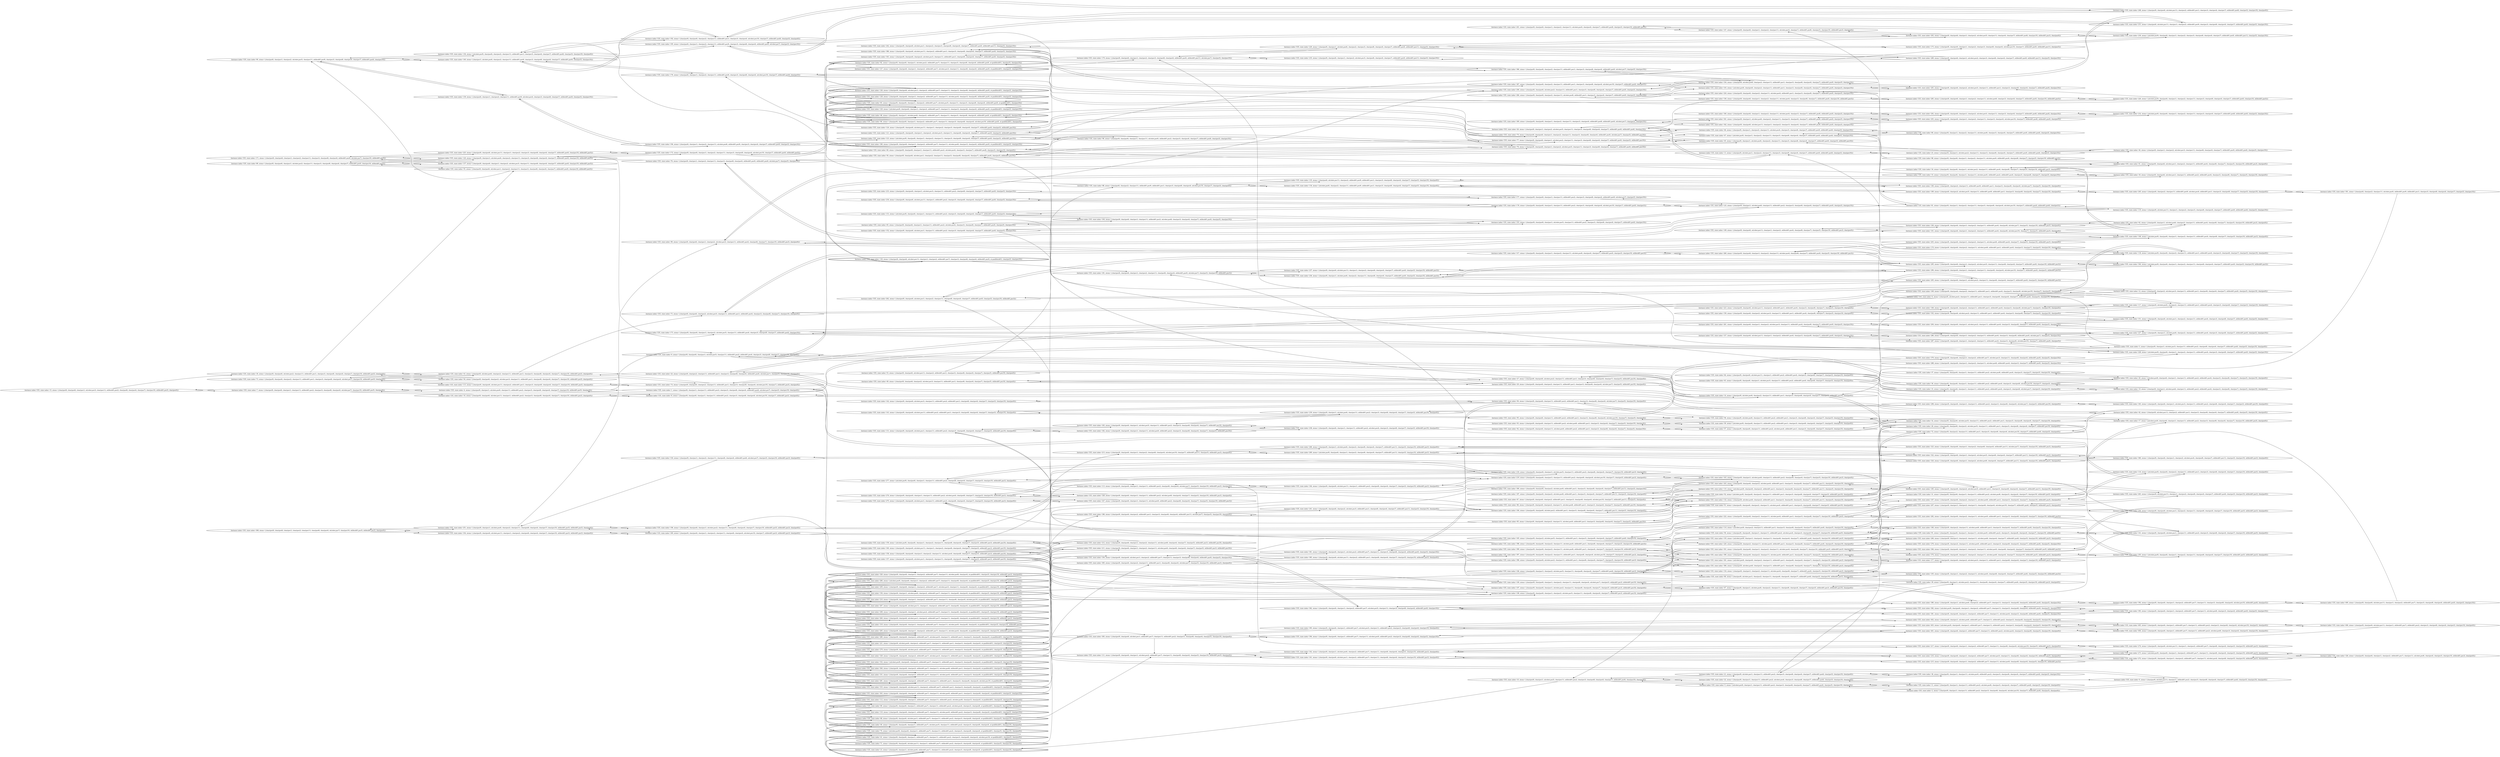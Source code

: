 digraph {
rankdir="LR"
s15[label="(instance index=535, state index=15, atoms={clear(pos9), clear(pos6), clear(pos1), at(robot,pos3), clear(pos11), at(block01,pos2), clear(pos8), clear(pos4), clear(pos7), clear(pos10), at(block01,pos5), clear(pos0)})"]
s54[label="(instance index=535, state index=54, atoms={clear(pos9), clear(pos6), clear(pos2), at(robot,pos3), clear(pos11), at(block01,pos1), clear(pos8), clear(pos4), clear(pos7), clear(pos10), at(block01,pos5), clear(pos0)})"]
s55[label="(instance index=535, state index=55, atoms={clear(pos9), clear(pos6), at(robot,pos1), clear(pos2), clear(pos11), clear(pos3), clear(pos8), clear(pos4), clear(pos7), at(block01,pos0), clear(pos10), at(block01,pos5)})"]
s137[label="(instance index=535, state index=137, atoms={clear(pos9), clear(pos6), clear(pos1), clear(pos2), at(robot,pos3), clear(pos11), clear(pos8), clear(pos4), clear(pos7), at(block01,pos0), clear(pos10), at(block01,pos5)})"]
s89[label="(instance index=535, state index=89, atoms={clear(pos9), clear(pos6), clear(pos1), at(robot,pos2), clear(pos11), clear(pos3), clear(pos8), clear(pos4), clear(pos7), at(block01,pos0), clear(pos10), at(block01,pos5)})"]
s7[label="(instance index=535, state index=7, atoms={clear(pos9), clear(pos6), clear(pos1), clear(pos11), at(block01,pos2), clear(pos3), clear(pos8), clear(pos4), at(robot,pos7), clear(pos10), at(block01,pos5), clear(pos0)})"]
s308[label="(instance index=535, state index=308, atoms={clear(pos9), clear(pos6), clear(pos1), clear(pos2), clear(pos11), clear(pos8), clear(pos4), at(robot,pos7), clear(pos10), at(block01,pos5), at(block01,pos3), clear(pos0)})"]
s73[label="(instance index=535, state index=73, atoms={clear(pos9), clear(pos6), clear(pos2), clear(pos11), at(block01,pos1), clear(pos3), clear(pos8), clear(pos4), at(robot,pos7), clear(pos10), at(block01,pos5), clear(pos0)})"]
s30[label="(instance index=535, state index=30, atoms={clear(pos9), clear(pos6), at(robot,pos2), clear(pos11), at(block01,pos1), clear(pos3), clear(pos8), clear(pos4), clear(pos7), clear(pos10), at(block01,pos5), clear(pos0)})"]
s171[label="(instance index=535, state index=171, atoms={clear(pos9), clear(pos6), clear(pos1), clear(pos2), clear(pos11), clear(pos3), clear(pos8), clear(pos4), at(block01,pos0), at(robot,pos7), clear(pos10), at(block01,pos5)})"]
s90[label="(instance index=535, state index=90, atoms={clear(pos6), clear(pos1), clear(pos2), at(robot,pos5), clear(pos11), at(block01,pos9), clear(pos3), clear(pos8), clear(pos4), clear(pos7), at(block01,pos0), clear(pos10)})"]
s225[label="(instance index=535, state index=225, atoms={clear(pos9), clear(pos6), at(robot,pos11), clear(pos1), clear(pos2), clear(pos3), clear(pos8), clear(pos4), clear(pos7), at(block01,pos0), clear(pos10), at(block01,pos5)})"]
s4[label="(instance index=535, state index=4, atoms={clear(pos9), clear(pos1), at(robot,pos6), clear(pos11), at(block01,pos2), clear(pos3), clear(pos8), clear(pos4), clear(pos7), clear(pos10), at(block01,pos5), clear(pos0)})"]
s16[label="(instance index=535, state index=16, atoms={clear(pos9), clear(pos6), at(robot,pos11), clear(pos1), at(block01,pos2), clear(pos3), clear(pos8), clear(pos4), clear(pos7), clear(pos10), at(block01,pos5), clear(pos0)})"]
s251[label="(instance index=535, state index=251, atoms={clear(pos9), clear(pos1), at(robot,pos6), clear(pos2), clear(pos11), clear(pos8), clear(pos4), clear(pos7), clear(pos10), at(block01,pos5), at(block01,pos3), clear(pos0)})"]
s354[label="(instance index=535, state index=354, atoms={clear(pos9), clear(pos6), at(robot,pos11), clear(pos1), clear(pos2), clear(pos8), clear(pos4), clear(pos7), clear(pos10), at(block01,pos5), at(block01,pos3), clear(pos0)})"]
s115[label="(instance index=535, state index=115, atoms={clear(pos9), clear(pos6), at(robot,pos11), clear(pos2), at(block01,pos1), clear(pos3), clear(pos8), clear(pos4), clear(pos7), clear(pos10), at(block01,pos5), clear(pos0)})"]
s43[label="(instance index=535, state index=43, atoms={clear(pos9), at(robot,pos6), clear(pos2), clear(pos11), at(block01,pos1), clear(pos3), clear(pos8), clear(pos4), clear(pos7), clear(pos10), at(block01,pos5), clear(pos0)})"]
s120[label="(instance index=535, state index=120, atoms={clear(pos9), clear(pos1), at(robot,pos6), clear(pos2), clear(pos11), clear(pos3), clear(pos8), clear(pos4), clear(pos7), at(block01,pos0), clear(pos10), at(block01,pos5)})"]
s140[label="(instance index=535, state index=140, atoms={clear(pos1), at(robot,pos6), clear(pos2), clear(pos11), at(block01,pos9), clear(pos3), clear(pos8), clear(pos4), clear(pos7), at(block01,pos0), clear(pos5), clear(pos10)})"]
s139[label="(instance index=535, state index=139, atoms={clear(pos6), clear(pos1), clear(pos2), clear(pos11), at(block01,pos9), at(robot,pos4), clear(pos3), clear(pos8), clear(pos7), at(block01,pos0), clear(pos5), clear(pos10)})"]
s136[label="(instance index=535, state index=136, atoms={at(robot,pos9), clear(pos6), clear(pos2), clear(pos11), at(block01,pos1), clear(pos3), clear(pos4), clear(pos7), at(block01,pos8), clear(pos5), clear(pos10), clear(pos0)})"]
s172[label="(instance index=535, state index=172, atoms={clear(pos9), clear(pos6), clear(pos1), clear(pos2), clear(pos11), clear(pos3), clear(pos8), clear(pos4), at(robot,pos10), clear(pos7), at(block01,pos0), at(block01,pos5)})"]
s76[label="(instance index=535, state index=76, atoms={clear(pos9), clear(pos1), clear(pos2), clear(pos11), clear(pos3), clear(pos8), clear(pos4), at(block01,pos0), at(block01,pos6), at(robot,pos7), clear(pos5), clear(pos10)})"]
s8[label="(instance index=535, state index=8, atoms={clear(pos9), clear(pos6), clear(pos1), clear(pos11), at(block01,pos2), clear(pos3), clear(pos8), clear(pos4), at(robot,pos10), clear(pos7), at(block01,pos5), clear(pos0)})"]
s318[label="(instance index=535, state index=318, atoms={clear(pos9), clear(pos1), clear(pos2), clear(pos11), clear(pos8), clear(pos4), at(block01,pos6), at(robot,pos7), clear(pos5), clear(pos10), at(block01,pos3), clear(pos0)})"]
s309[label="(instance index=535, state index=309, atoms={clear(pos9), clear(pos6), clear(pos1), clear(pos2), clear(pos11), clear(pos8), clear(pos4), at(robot,pos10), clear(pos7), at(block01,pos5), at(block01,pos3), clear(pos0)})"]
s74[label="(instance index=535, state index=74, atoms={clear(pos9), clear(pos6), clear(pos2), clear(pos11), at(block01,pos1), clear(pos3), clear(pos8), clear(pos4), at(robot,pos10), clear(pos7), at(block01,pos5), clear(pos0)})"]
s24[label="(instance index=535, state index=24, atoms={clear(pos9), clear(pos2), clear(pos11), at(block01,pos1), clear(pos3), clear(pos8), clear(pos4), at(block01,pos6), at(robot,pos7), clear(pos5), clear(pos10), clear(pos0)})"]
s196[label="(instance index=535, state index=196, atoms={clear(pos9), clear(pos6), clear(pos1), at(robot,pos2), clear(pos11), clear(pos8), clear(pos4), clear(pos7), clear(pos10), at(block01,pos5), at(block01,pos3), clear(pos0)})"]
s1[label="(instance index=535, state index=1, atoms={clear(pos9), clear(pos1), clear(pos11), at(block01,pos2), clear(pos3), clear(pos8), clear(pos4), at(block01,pos6), at(robot,pos7), clear(pos5), clear(pos10), clear(pos0)})"]
s9[label="(instance index=535, state index=9, atoms={clear(pos9), clear(pos6), clear(pos1), at(robot,pos5), clear(pos11), at(block01,pos2), at(block01,pos4), clear(pos3), clear(pos8), clear(pos7), clear(pos10), clear(pos0)})"]
s99[label="(instance index=535, state index=99, atoms={clear(pos9), clear(pos6), clear(pos1), clear(pos2), at(robot,pos5), clear(pos11), at(block01,pos4), clear(pos8), clear(pos7), clear(pos10), at(block01,pos3), clear(pos0)})"]
s75[label="(instance index=535, state index=75, atoms={clear(pos9), clear(pos6), clear(pos2), at(robot,pos5), clear(pos11), at(block01,pos1), at(block01,pos4), clear(pos3), clear(pos8), clear(pos7), clear(pos10), clear(pos0)})"]
s173[label="(instance index=535, state index=173, atoms={clear(pos9), clear(pos6), clear(pos1), clear(pos2), at(robot,pos5), clear(pos11), at(block01,pos4), clear(pos3), clear(pos8), clear(pos7), at(block01,pos0), clear(pos10)})"]
s192[label="(instance index=535, state index=192, atoms={clear(pos9), clear(pos6), clear(pos2), clear(pos11), at(block01,pos1), clear(pos3), clear(pos4), at(robot,pos10), clear(pos7), at(block01,pos8), clear(pos5), clear(pos0)})"]
s195[label="(instance index=535, state index=195, atoms={clear(pos6), clear(pos1), clear(pos2), clear(pos11), at(block01,pos9), clear(pos3), clear(pos8), clear(pos4), at(block01,pos0), at(robot,pos7), clear(pos5), clear(pos10)})"]
s176[label="(instance index=535, state index=176, atoms={clear(pos6), clear(pos1), clear(pos2), clear(pos11), at(block01,pos9), clear(pos3), clear(pos8), clear(pos4), at(robot,pos10), clear(pos7), at(block01,pos0), clear(pos5)})"]
s194[label="(instance index=535, state index=194, atoms={clear(pos6), clear(pos1), clear(pos2), clear(pos11), at(robot,pos8), at(block01,pos9), clear(pos3), clear(pos4), clear(pos7), at(block01,pos0), clear(pos5), clear(pos10)})"]
s226[label="(instance index=535, state index=226, atoms={at(robot,pos9), clear(pos6), clear(pos1), clear(pos2), clear(pos11), clear(pos3), clear(pos8), clear(pos4), clear(pos7), at(block01,pos0), clear(pos10), at(block01,pos5)})"]
s119[label="(instance index=535, state index=119, atoms={clear(pos9), at(robot,pos11), clear(pos1), clear(pos2), clear(pos3), clear(pos8), clear(pos4), clear(pos7), at(block01,pos0), at(block01,pos6), clear(pos5), clear(pos10)})"]
s44[label="(instance index=535, state index=44, atoms={clear(pos9), clear(pos1), clear(pos2), at(robot,pos3), clear(pos11), clear(pos8), clear(pos4), clear(pos7), at(block01,pos0), at(block01,pos6), clear(pos5), clear(pos10)})"]
s141[label="(instance index=535, state index=141, atoms={clear(pos9), clear(pos6), at(robot,pos1), clear(pos11), at(block01,pos2), clear(pos3), clear(pos8), clear(pos4), clear(pos7), clear(pos10), at(block01,pos5), clear(pos0)})"]
s17[label="(instance index=535, state index=17, atoms={at(robot,pos9), clear(pos6), clear(pos1), clear(pos11), at(block01,pos2), clear(pos3), clear(pos8), clear(pos4), clear(pos7), clear(pos10), at(block01,pos5), clear(pos0)})"]
s263[label="(instance index=535, state index=263, atoms={clear(pos9), at(robot,pos11), clear(pos1), clear(pos2), clear(pos8), clear(pos4), clear(pos7), at(block01,pos6), clear(pos5), clear(pos10), at(block01,pos3), clear(pos0)})"]
s250[label="(instance index=535, state index=250, atoms={clear(pos9), clear(pos6), at(robot,pos1), clear(pos2), clear(pos11), clear(pos8), clear(pos4), clear(pos7), clear(pos10), at(block01,pos5), at(block01,pos3), clear(pos0)})"]
s355[label="(instance index=535, state index=355, atoms={at(robot,pos9), clear(pos6), clear(pos1), clear(pos2), clear(pos11), clear(pos8), clear(pos4), clear(pos7), clear(pos10), at(block01,pos5), at(block01,pos3), clear(pos0)})"]
s116[label="(instance index=535, state index=116, atoms={at(robot,pos9), clear(pos6), clear(pos2), clear(pos11), at(block01,pos1), clear(pos3), clear(pos8), clear(pos4), clear(pos7), clear(pos10), at(block01,pos5), clear(pos0)})"]
s42[label="(instance index=535, state index=42, atoms={clear(pos9), at(robot,pos11), clear(pos2), at(block01,pos1), clear(pos3), clear(pos8), clear(pos4), clear(pos7), at(block01,pos6), clear(pos5), clear(pos10), clear(pos0)})"]
s0[label="(instance index=535, state index=0, atoms={clear(pos9), at(robot,pos11), clear(pos1), at(block01,pos2), clear(pos3), clear(pos8), clear(pos4), clear(pos7), at(block01,pos6), clear(pos5), clear(pos10), clear(pos0)})"]
s3[label="(instance index=535, state index=3, atoms={clear(pos9), clear(pos1), at(robot,pos3), clear(pos11), at(block01,pos2), clear(pos8), clear(pos4), clear(pos7), at(block01,pos6), clear(pos5), clear(pos10), clear(pos0)})"]
s12[label="(instance index=535, state index=12, atoms={clear(pos9), clear(pos2), at(robot,pos3), clear(pos11), at(block01,pos1), clear(pos8), clear(pos4), clear(pos7), at(block01,pos6), clear(pos5), clear(pos10), clear(pos0)})"]
s20[label="(instance index=535, state index=20, atoms={at(robot,pos9), clear(pos6), clear(pos1), clear(pos11), at(block01,pos2), at(block01,pos4), clear(pos3), clear(pos8), clear(pos7), clear(pos5), clear(pos10), clear(pos0)})"]
s19[label="(instance index=535, state index=19, atoms={clear(pos9), clear(pos1), at(robot,pos6), clear(pos11), at(block01,pos2), at(block01,pos4), clear(pos3), clear(pos8), clear(pos7), clear(pos5), clear(pos10), clear(pos0)})"]
s18[label="(instance index=535, state index=18, atoms={clear(pos9), clear(pos6), at(robot,pos1), clear(pos11), at(block01,pos2), at(block01,pos4), clear(pos3), clear(pos8), clear(pos7), clear(pos5), clear(pos10), clear(pos0)})"]
s62[label="(instance index=535, state index=62, atoms={clear(pos9), clear(pos1), at(robot,pos6), clear(pos2), clear(pos11), at(block01,pos4), clear(pos8), clear(pos7), clear(pos5), clear(pos10), at(block01,pos3), clear(pos0)})"]
s61[label="(instance index=535, state index=61, atoms={clear(pos9), clear(pos6), at(robot,pos1), clear(pos2), clear(pos11), at(block01,pos4), clear(pos8), clear(pos7), clear(pos5), clear(pos10), at(block01,pos3), clear(pos0)})"]
s148[label="(instance index=535, state index=148, atoms={at(robot,pos9), clear(pos6), clear(pos1), clear(pos2), clear(pos11), at(block01,pos4), clear(pos8), clear(pos7), clear(pos5), clear(pos10), at(block01,pos3), clear(pos0)})"]
s118[label="(instance index=535, state index=118, atoms={at(robot,pos9), clear(pos6), clear(pos2), clear(pos11), at(block01,pos1), at(block01,pos4), clear(pos3), clear(pos8), clear(pos7), clear(pos5), clear(pos10), clear(pos0)})"]
s117[label="(instance index=535, state index=117, atoms={clear(pos9), at(robot,pos6), clear(pos2), clear(pos11), at(block01,pos1), at(block01,pos4), clear(pos3), clear(pos8), clear(pos7), clear(pos5), clear(pos10), clear(pos0)})"]
s151[label="(instance index=535, state index=151, atoms={clear(pos9), clear(pos6), at(robot,pos1), clear(pos2), clear(pos11), at(block01,pos4), clear(pos3), clear(pos8), clear(pos7), at(block01,pos0), clear(pos5), clear(pos10)})"]
s228[label="(instance index=535, state index=228, atoms={at(robot,pos9), clear(pos6), clear(pos1), clear(pos2), clear(pos11), at(block01,pos4), clear(pos3), clear(pos8), clear(pos7), at(block01,pos0), clear(pos5), clear(pos10)})"]
s227[label="(instance index=535, state index=227, atoms={clear(pos9), clear(pos1), at(robot,pos6), clear(pos2), clear(pos11), at(block01,pos4), clear(pos3), clear(pos8), clear(pos7), at(block01,pos0), clear(pos5), clear(pos10)})"]
s248[label="(instance index=535, state index=248, atoms={clear(pos9), clear(pos6), at(robot,pos11), clear(pos2), at(block01,pos1), clear(pos3), clear(pos4), clear(pos7), at(block01,pos8), clear(pos5), clear(pos10), clear(pos0)})"]
s231[label="(instance index=535, state index=231, atoms={clear(pos6), at(robot,pos11), clear(pos1), clear(pos2), at(block01,pos9), clear(pos3), clear(pos8), clear(pos4), clear(pos7), at(block01,pos0), clear(pos5), clear(pos10)})"]
s232[label="(instance index=535, state index=232, atoms={at(robot,pos9), clear(pos6), clear(pos1), clear(pos2), clear(pos11), clear(pos3), clear(pos4), clear(pos7), at(block01,pos8), at(block01,pos0), clear(pos5), clear(pos10)})"]
s6[label="(instance index=535, state index=6, atoms={clear(pos9), at(robot,pos2), clear(pos11), at(block01,pos1), clear(pos3), clear(pos8), clear(pos4), clear(pos7), at(block01,pos6), clear(pos5), clear(pos10), clear(pos0)})"]
s91[label="(instance index=535, state index=91, atoms={clear(pos9), clear(pos6), clear(pos1), clear(pos11), at(robot,pos0), at(block01,pos2), clear(pos3), clear(pos8), clear(pos4), clear(pos7), clear(pos10), at(block01,pos5)})"]
s285[label="(instance index=535, state index=285, atoms={clear(pos9), clear(pos6), clear(pos1), clear(pos2), clear(pos11), at(robot,pos8), clear(pos3), clear(pos4), clear(pos7), at(block01,pos0), clear(pos10), at(block01,pos5)})"]
s31[label="(instance index=535, state index=31, atoms={clear(pos9), clear(pos6), clear(pos1), clear(pos11), at(block01,pos2), at(robot,pos8), clear(pos3), clear(pos4), clear(pos7), clear(pos10), at(block01,pos5), clear(pos0)})"]
s80[label="(instance index=535, state index=80, atoms={clear(pos9), clear(pos1), clear(pos2), clear(pos11), at(robot,pos8), clear(pos3), clear(pos4), clear(pos7), at(block01,pos0), at(block01,pos6), clear(pos5), clear(pos10)})"]
s207[label="(instance index=535, state index=207, atoms={clear(pos9), clear(pos1), clear(pos2), clear(pos11), clear(pos8), clear(pos4), at(robot,pos10), clear(pos7), at(block01,pos6), clear(pos5), at(block01,pos3), clear(pos0)})"]
s105[label="(instance index=535, state index=105, atoms={clear(pos9), clear(pos1), clear(pos2), clear(pos11), at(robot,pos0), clear(pos8), clear(pos4), clear(pos7), at(block01,pos6), clear(pos5), clear(pos10), at(block01,pos3)})"]
s306[label="(instance index=535, state index=306, atoms={clear(pos9), clear(pos6), clear(pos1), clear(pos2), clear(pos11), at(robot,pos0), clear(pos8), clear(pos4), clear(pos7), clear(pos10), at(block01,pos5), at(block01,pos3)})"]
s374[label="(instance index=535, state index=374, atoms={clear(pos9), clear(pos6), clear(pos1), clear(pos2), clear(pos11), at(robot,pos8), clear(pos4), clear(pos7), clear(pos10), at(block01,pos5), at(block01,pos3), clear(pos0)})"]
s278[label="(instance index=535, state index=278, atoms={clear(pos9), clear(pos2), clear(pos11), at(robot,pos0), at(block01,pos1), clear(pos3), clear(pos8), clear(pos4), clear(pos7), at(block01,pos6), clear(pos5), clear(pos10)})"]
s39[label="(instance index=535, state index=39, atoms={clear(pos9), clear(pos1), at(robot,pos2), clear(pos11), clear(pos8), clear(pos4), clear(pos7), at(block01,pos6), clear(pos5), clear(pos10), at(block01,pos3), clear(pos0)})"]
s166[label="(instance index=535, state index=166, atoms={clear(pos9), clear(pos2), clear(pos11), at(robot,pos8), at(block01,pos1), clear(pos3), clear(pos4), clear(pos7), at(block01,pos6), clear(pos5), clear(pos10), clear(pos0)})"]
s25[label="(instance index=535, state index=25, atoms={clear(pos9), clear(pos1), at(robot,pos2), clear(pos11), clear(pos3), clear(pos8), clear(pos4), clear(pos7), at(block01,pos0), at(block01,pos6), clear(pos5), clear(pos10)})"]
s81[label="(instance index=535, state index=81, atoms={clear(pos9), clear(pos1), clear(pos2), clear(pos11), clear(pos3), clear(pos8), clear(pos4), at(robot,pos10), clear(pos7), at(block01,pos0), at(block01,pos6), clear(pos5)})"]
s206[label="(instance index=535, state index=206, atoms={clear(pos9), clear(pos1), clear(pos2), clear(pos11), at(robot,pos8), clear(pos4), clear(pos7), at(block01,pos6), clear(pos5), clear(pos10), at(block01,pos3), clear(pos0)})"]
s167[label="(instance index=535, state index=167, atoms={clear(pos9), clear(pos6), clear(pos2), clear(pos11), at(robot,pos8), at(block01,pos1), clear(pos3), clear(pos4), clear(pos7), clear(pos10), at(block01,pos5), clear(pos0)})"]
s282[label="(instance index=535, state index=282, atoms={clear(pos9), clear(pos6), clear(pos2), clear(pos11), at(robot,pos0), at(block01,pos1), clear(pos3), clear(pos8), clear(pos4), clear(pos7), clear(pos10), at(block01,pos5)})"]
s2[label="(instance index=535, state index=2, atoms={clear(pos9), clear(pos1), clear(pos11), at(block01,pos2), clear(pos3), clear(pos8), clear(pos4), at(robot,pos10), clear(pos7), at(block01,pos6), clear(pos5), clear(pos0)})"]
s11[label="(instance index=535, state index=11, atoms={clear(pos9), clear(pos1), clear(pos11), at(block01,pos2), at(robot,pos8), clear(pos3), clear(pos4), clear(pos7), at(block01,pos6), clear(pos5), clear(pos10), clear(pos0)})"]
s38[label="(instance index=535, state index=38, atoms={clear(pos9), clear(pos1), clear(pos11), at(robot,pos0), at(block01,pos2), clear(pos3), clear(pos8), clear(pos4), clear(pos7), at(block01,pos6), clear(pos5), clear(pos10)})"]
s72[label="(instance index=535, state index=72, atoms={clear(pos9), clear(pos2), clear(pos11), at(block01,pos1), clear(pos3), clear(pos8), clear(pos4), at(robot,pos10), clear(pos7), at(block01,pos6), clear(pos5), clear(pos0)})"]
s283[label="(instance index=535, state index=283, atoms={clear(pos9), clear(pos6), clear(pos2), at(robot,pos5), clear(pos11), at(block01,pos1), clear(pos3), clear(pos8), clear(pos4), clear(pos7), at(block01,pos0), clear(pos10)})"]
s28[label="(instance index=535, state index=28, atoms={clear(pos9), clear(pos6), clear(pos2), at(robot,pos5), clear(pos11), at(block01,pos1), clear(pos3), clear(pos8), clear(pos4), clear(pos7), at(block01,pos10), clear(pos0)})"]
s32[label="(instance index=535, state index=32, atoms={clear(pos9), clear(pos6), at(robot,pos5), clear(pos11), at(block01,pos2), at(block01,pos1), clear(pos3), clear(pos8), clear(pos4), clear(pos7), clear(pos10), clear(pos0)})"]
s185[label="(instance index=535, state index=185, atoms={clear(pos9), clear(pos6), clear(pos2), at(robot,pos5), at(block01,pos1), clear(pos3), clear(pos8), clear(pos4), clear(pos7), at(block01,pos11), clear(pos10), clear(pos0)})"]
s377[label="(instance index=535, state index=377, atoms={clear(pos9), clear(pos6), clear(pos2), at(robot,pos5), clear(pos11), at(block01,pos1), clear(pos8), clear(pos4), clear(pos7), clear(pos10), at(block01,pos3), clear(pos0)})"]
s37[label="(instance index=535, state index=37, atoms={clear(pos9), clear(pos6), clear(pos1), clear(pos11), at(block01,pos2), at(robot,pos8), at(block01,pos4), clear(pos3), clear(pos7), clear(pos5), clear(pos10), clear(pos0)})"]
s36[label="(instance index=535, state index=36, atoms={clear(pos9), clear(pos6), clear(pos1), clear(pos11), at(block01,pos2), at(block01,pos4), clear(pos3), clear(pos8), at(robot,pos10), clear(pos7), clear(pos5), clear(pos0)})"]
s35[label="(instance index=535, state index=35, atoms={clear(pos9), clear(pos6), clear(pos1), clear(pos11), at(block01,pos2), at(block01,pos4), clear(pos3), clear(pos8), at(robot,pos7), clear(pos5), clear(pos10), clear(pos0)})"]
s34[label="(instance index=535, state index=34, atoms={clear(pos9), clear(pos6), clear(pos1), at(robot,pos2), clear(pos11), at(block01,pos4), clear(pos8), clear(pos7), clear(pos5), clear(pos10), at(block01,pos3), clear(pos0)})"]
s33[label="(instance index=535, state index=33, atoms={clear(pos9), clear(pos6), clear(pos1), clear(pos11), at(robot,pos0), at(block01,pos2), at(block01,pos4), clear(pos3), clear(pos8), clear(pos7), clear(pos5), clear(pos10)})"]
s101[label="(instance index=535, state index=101, atoms={clear(pos9), clear(pos6), clear(pos1), clear(pos2), clear(pos11), at(block01,pos4), clear(pos8), at(robot,pos10), clear(pos7), clear(pos5), at(block01,pos3), clear(pos0)})"]
s100[label="(instance index=535, state index=100, atoms={clear(pos9), clear(pos6), clear(pos1), clear(pos2), clear(pos11), at(block01,pos4), clear(pos8), at(robot,pos7), clear(pos5), clear(pos10), at(block01,pos3), clear(pos0)})"]
s98[label="(instance index=535, state index=98, atoms={clear(pos9), clear(pos6), clear(pos1), clear(pos2), clear(pos11), at(robot,pos0), at(block01,pos4), clear(pos8), clear(pos7), clear(pos5), clear(pos10), at(block01,pos3)})"]
s203[label="(instance index=535, state index=203, atoms={clear(pos9), clear(pos6), clear(pos1), clear(pos2), clear(pos11), at(robot,pos8), at(block01,pos4), clear(pos7), clear(pos5), clear(pos10), at(block01,pos3), clear(pos0)})"]
s170[label="(instance index=535, state index=170, atoms={clear(pos9), clear(pos6), clear(pos2), clear(pos11), at(robot,pos8), at(block01,pos1), at(block01,pos4), clear(pos3), clear(pos7), clear(pos5), clear(pos10), clear(pos0)})"]
s169[label="(instance index=535, state index=169, atoms={clear(pos9), clear(pos6), clear(pos2), clear(pos11), at(block01,pos1), at(block01,pos4), clear(pos3), clear(pos8), at(robot,pos10), clear(pos7), clear(pos5), clear(pos0)})"]
s102[label="(instance index=535, state index=102, atoms={clear(pos9), clear(pos6), at(robot,pos2), clear(pos11), at(block01,pos1), at(block01,pos4), clear(pos3), clear(pos8), clear(pos7), clear(pos5), clear(pos10), clear(pos0)})"]
s168[label="(instance index=535, state index=168, atoms={clear(pos9), clear(pos6), clear(pos2), clear(pos11), at(block01,pos1), at(block01,pos4), clear(pos3), clear(pos8), at(robot,pos7), clear(pos5), clear(pos10), clear(pos0)})"]
s204[label="(instance index=535, state index=204, atoms={clear(pos9), clear(pos6), clear(pos1), at(robot,pos2), clear(pos11), at(block01,pos4), clear(pos3), clear(pos8), clear(pos7), at(block01,pos0), clear(pos5), clear(pos10)})"]
s287[label="(instance index=535, state index=287, atoms={clear(pos9), clear(pos6), clear(pos1), clear(pos2), clear(pos11), at(block01,pos4), clear(pos3), clear(pos8), at(robot,pos10), clear(pos7), at(block01,pos0), clear(pos5)})"]
s288[label="(instance index=535, state index=288, atoms={clear(pos9), clear(pos6), clear(pos1), clear(pos2), clear(pos11), at(robot,pos8), at(block01,pos4), clear(pos3), clear(pos7), at(block01,pos0), clear(pos5), clear(pos10)})"]
s286[label="(instance index=535, state index=286, atoms={clear(pos9), clear(pos6), clear(pos1), clear(pos2), clear(pos11), at(block01,pos4), clear(pos3), clear(pos8), at(block01,pos0), at(robot,pos7), clear(pos5), clear(pos10)})"]
s293[label="(instance index=535, state index=293, atoms={clear(pos9), clear(pos6), clear(pos1), clear(pos2), clear(pos11), clear(pos3), clear(pos4), at(robot,pos10), clear(pos7), at(block01,pos8), at(block01,pos0), clear(pos5)})"]
s292[label="(instance index=535, state index=292, atoms={clear(pos9), clear(pos6), clear(pos1), clear(pos2), at(robot,pos5), clear(pos11), clear(pos3), clear(pos4), clear(pos7), at(block01,pos8), at(block01,pos0), clear(pos10)})"]
s222[label="(instance index=535, state index=222, atoms={clear(pos9), clear(pos6), clear(pos2), clear(pos11), at(robot,pos4), at(block01,pos1), clear(pos3), clear(pos8), clear(pos7), clear(pos10), at(block01,pos5), clear(pos0)})"]
s220[label="(instance index=535, state index=220, atoms={clear(pos9), clear(pos2), clear(pos11), at(robot,pos4), at(block01,pos1), clear(pos3), clear(pos8), clear(pos7), at(block01,pos6), clear(pos5), clear(pos10), clear(pos0)})"]
s155[label="(instance index=535, state index=155, atoms={at(robot,pos9), clear(pos1), clear(pos2), clear(pos11), clear(pos8), clear(pos4), clear(pos7), at(block01,pos6), clear(pos5), clear(pos10), at(block01,pos3), clear(pos0)})"]
s336[label="(instance index=535, state index=336, atoms={clear(pos9), clear(pos6), clear(pos1), clear(pos2), clear(pos11), at(robot,pos4), clear(pos3), clear(pos8), clear(pos7), at(block01,pos0), clear(pos10), at(block01,pos5)})"]
s154[label="(instance index=535, state index=154, atoms={clear(pos9), clear(pos1), clear(pos2), clear(pos11), at(robot,pos4), clear(pos8), clear(pos7), at(block01,pos6), clear(pos5), clear(pos10), at(block01,pos3), clear(pos0)})"]
s47[label="(instance index=535, state index=47, atoms={at(robot,pos9), clear(pos1), clear(pos2), clear(pos11), clear(pos3), clear(pos8), clear(pos4), clear(pos7), at(block01,pos0), at(block01,pos6), clear(pos5), clear(pos10)})"]
s114[label="(instance index=535, state index=114, atoms={at(robot,pos9), clear(pos2), clear(pos11), at(block01,pos1), clear(pos3), clear(pos8), clear(pos4), clear(pos7), at(block01,pos6), clear(pos5), clear(pos10), clear(pos0)})"]
s351[label="(instance index=535, state index=351, atoms={clear(pos9), clear(pos6), clear(pos1), clear(pos2), clear(pos11), at(robot,pos4), clear(pos8), clear(pos7), clear(pos10), at(block01,pos5), at(block01,pos3), clear(pos0)})"]
s56[label="(instance index=535, state index=56, atoms={clear(pos9), clear(pos6), clear(pos1), clear(pos11), at(block01,pos2), at(robot,pos4), clear(pos3), clear(pos8), clear(pos7), clear(pos10), at(block01,pos5), clear(pos0)})"]
s66[label="(instance index=535, state index=66, atoms={clear(pos9), at(robot,pos1), clear(pos2), clear(pos11), clear(pos8), clear(pos4), clear(pos7), at(block01,pos6), clear(pos5), clear(pos10), at(block01,pos3), clear(pos0)})"]
s5[label="(instance index=535, state index=5, atoms={at(robot,pos9), clear(pos1), clear(pos11), at(block01,pos2), clear(pos3), clear(pos8), clear(pos4), clear(pos7), at(block01,pos6), clear(pos5), clear(pos10), clear(pos0)})"]
s21[label="(instance index=535, state index=21, atoms={clear(pos9), at(robot,pos1), clear(pos11), at(block01,pos2), clear(pos3), clear(pos8), clear(pos4), clear(pos7), at(block01,pos6), clear(pos5), clear(pos10), clear(pos0)})"]
s22[label="(instance index=535, state index=22, atoms={clear(pos9), clear(pos1), clear(pos11), at(block01,pos2), at(robot,pos4), clear(pos3), clear(pos8), clear(pos7), at(block01,pos6), clear(pos5), clear(pos10), clear(pos0)})"]
s13[label="(instance index=535, state index=13, atoms={clear(pos9), at(robot,pos1), clear(pos2), clear(pos11), clear(pos3), clear(pos8), clear(pos4), clear(pos7), at(block01,pos0), at(block01,pos6), clear(pos5), clear(pos10)})"]
s46[label="(instance index=535, state index=46, atoms={clear(pos9), clear(pos1), clear(pos2), clear(pos11), at(robot,pos4), clear(pos3), clear(pos8), clear(pos7), at(block01,pos0), at(block01,pos6), clear(pos5), clear(pos10)})"]
s14[label="(instance index=535, state index=14, atoms={clear(pos9), at(robot,pos6), clear(pos2), clear(pos11), at(block01,pos1), clear(pos3), clear(pos8), clear(pos4), clear(pos7), clear(pos5), at(block01,pos10), clear(pos0)})"]
s163[label="(instance index=535, state index=163, atoms={clear(pos9), clear(pos1), at(robot,pos6), clear(pos11), at(block01,pos2), clear(pos8), clear(pos4), clear(pos7), clear(pos5), clear(pos10), at(block01,pos3), clear(pos0)})"]
s67[label="(instance index=535, state index=67, atoms={clear(pos9), clear(pos1), at(robot,pos6), clear(pos2), clear(pos11), clear(pos8), clear(pos4), clear(pos7), clear(pos5), at(block01,pos3), at(block01,pos10), clear(pos0)})"]
s45[label="(instance index=535, state index=45, atoms={clear(pos9), clear(pos1), at(robot,pos6), clear(pos2), clear(pos11), clear(pos3), clear(pos8), clear(pos4), clear(pos7), at(block01,pos0), clear(pos5), at(block01,pos10)})"]
s125[label="(instance index=535, state index=125, atoms={clear(pos9), clear(pos1), at(robot,pos6), clear(pos11), at(block01,pos2), clear(pos3), clear(pos8), clear(pos4), clear(pos7), at(block01,pos0), clear(pos5), clear(pos10)})"]
s58[label="(instance index=535, state index=58, atoms={clear(pos9), at(robot,pos6), clear(pos11), at(block01,pos2), at(block01,pos1), clear(pos3), clear(pos8), clear(pos4), clear(pos7), clear(pos5), clear(pos10), clear(pos0)})"]
s334[label="(instance index=535, state index=334, atoms={clear(pos9), at(robot,pos6), clear(pos2), clear(pos11), at(block01,pos1), clear(pos3), clear(pos8), clear(pos4), clear(pos7), at(block01,pos0), clear(pos5), clear(pos10)})"]
s335[label="(instance index=535, state index=335, atoms={at(robot,pos9), clear(pos6), clear(pos2), clear(pos11), at(block01,pos1), clear(pos3), clear(pos8), clear(pos4), clear(pos7), at(block01,pos0), clear(pos5), clear(pos10)})"]
s224[label="(instance index=535, state index=224, atoms={clear(pos9), clear(pos6), clear(pos2), clear(pos11), at(robot,pos4), at(block01,pos1), clear(pos3), clear(pos8), clear(pos7), at(block01,pos0), clear(pos5), clear(pos10)})"]
s52[label="(instance index=535, state index=52, atoms={at(robot,pos9), clear(pos6), clear(pos2), clear(pos11), at(block01,pos1), clear(pos3), clear(pos8), clear(pos4), clear(pos7), clear(pos5), at(block01,pos10), clear(pos0)})"]
s51[label="(instance index=535, state index=51, atoms={clear(pos9), clear(pos6), clear(pos2), clear(pos11), at(robot,pos4), at(block01,pos1), clear(pos3), clear(pos8), clear(pos7), clear(pos5), at(block01,pos10), clear(pos0)})"]
s59[label="(instance index=535, state index=59, atoms={at(robot,pos9), clear(pos6), clear(pos11), at(block01,pos2), at(block01,pos1), clear(pos3), clear(pos8), clear(pos4), clear(pos7), clear(pos5), clear(pos10), clear(pos0)})"]
s57[label="(instance index=535, state index=57, atoms={clear(pos9), clear(pos6), clear(pos11), at(block01,pos2), at(robot,pos4), at(block01,pos1), clear(pos3), clear(pos8), clear(pos7), clear(pos5), clear(pos10), clear(pos0)})"]
s133[label="(instance index=535, state index=133, atoms={at(robot,pos9), clear(pos6), clear(pos2), at(block01,pos1), clear(pos3), clear(pos8), clear(pos4), clear(pos7), at(block01,pos11), clear(pos5), clear(pos10), clear(pos0)})"]
s132[label="(instance index=535, state index=132, atoms={clear(pos9), at(robot,pos6), clear(pos2), at(block01,pos1), clear(pos3), clear(pos8), clear(pos4), clear(pos7), at(block01,pos11), clear(pos5), clear(pos10), clear(pos0)})"]
s243[label="(instance index=535, state index=243, atoms={clear(pos9), clear(pos6), clear(pos2), at(robot,pos4), at(block01,pos1), clear(pos3), clear(pos8), clear(pos7), at(block01,pos11), clear(pos5), clear(pos10), clear(pos0)})"]
s391[label="(instance index=535, state index=391, atoms={at(robot,pos9), clear(pos6), clear(pos2), clear(pos11), at(block01,pos1), clear(pos8), clear(pos4), clear(pos7), clear(pos5), clear(pos10), at(block01,pos3), clear(pos0)})"]
s390[label="(instance index=535, state index=390, atoms={clear(pos9), clear(pos6), clear(pos2), clear(pos11), at(robot,pos4), at(block01,pos1), clear(pos8), clear(pos7), clear(pos5), clear(pos10), at(block01,pos3), clear(pos0)})"]
s384[label="(instance index=535, state index=384, atoms={clear(pos9), at(robot,pos6), clear(pos2), clear(pos11), at(block01,pos1), clear(pos8), clear(pos4), clear(pos7), clear(pos5), clear(pos10), at(block01,pos3), clear(pos0)})"]
s64[label="(instance index=535, state index=64, atoms={clear(pos9), clear(pos6), at(robot,pos11), clear(pos1), at(block01,pos2), at(block01,pos4), clear(pos3), clear(pos8), clear(pos7), clear(pos5), clear(pos10), clear(pos0)})"]
s63[label="(instance index=535, state index=63, atoms={clear(pos9), clear(pos6), clear(pos1), at(robot,pos3), clear(pos11), at(block01,pos2), at(block01,pos4), clear(pos8), clear(pos7), clear(pos5), clear(pos10), clear(pos0)})"]
s149[label="(instance index=535, state index=149, atoms={clear(pos9), clear(pos6), at(robot,pos11), clear(pos1), clear(pos2), at(block01,pos4), clear(pos8), clear(pos7), clear(pos5), clear(pos10), at(block01,pos3), clear(pos0)})"]
s147[label="(instance index=535, state index=147, atoms={clear(pos9), clear(pos6), clear(pos1), clear(pos2), clear(pos11), at(robot,pos4), clear(pos7), at(block01,pos8), clear(pos5), clear(pos10), at(block01,pos3), clear(pos0)})"]
s260[label="(instance index=535, state index=260, atoms={clear(pos9), clear(pos6), clear(pos1), clear(pos2), clear(pos11), at(robot,pos4), clear(pos8), clear(pos7), at(block01,pos0), clear(pos5), clear(pos10), at(block01,pos3)})"]
s223[label="(instance index=535, state index=223, atoms={clear(pos9), clear(pos6), at(robot,pos11), clear(pos2), at(block01,pos1), at(block01,pos4), clear(pos3), clear(pos8), clear(pos7), clear(pos5), clear(pos10), clear(pos0)})"]
s150[label="(instance index=535, state index=150, atoms={clear(pos9), clear(pos6), clear(pos2), at(robot,pos3), clear(pos11), at(block01,pos1), at(block01,pos4), clear(pos8), clear(pos7), clear(pos5), clear(pos10), clear(pos0)})"]
s261[label="(instance index=535, state index=261, atoms={clear(pos9), clear(pos6), clear(pos1), clear(pos2), at(robot,pos3), clear(pos11), at(block01,pos4), clear(pos8), clear(pos7), at(block01,pos0), clear(pos5), clear(pos10)})"]
s337[label="(instance index=535, state index=337, atoms={clear(pos9), clear(pos6), at(robot,pos11), clear(pos1), clear(pos2), at(block01,pos4), clear(pos3), clear(pos8), clear(pos7), at(block01,pos0), clear(pos5), clear(pos10)})"]
s342[label="(instance index=535, state index=342, atoms={clear(pos9), clear(pos6), at(robot,pos11), clear(pos1), clear(pos2), clear(pos3), clear(pos4), clear(pos7), at(block01,pos8), at(block01,pos0), clear(pos5), clear(pos10)})"]
s341[label="(instance index=535, state index=341, atoms={clear(pos9), clear(pos1), at(robot,pos6), clear(pos2), clear(pos11), clear(pos3), clear(pos4), clear(pos7), at(block01,pos8), at(block01,pos0), clear(pos5), clear(pos10)})"]
s340[label="(instance index=535, state index=340, atoms={clear(pos9), clear(pos6), clear(pos1), clear(pos2), clear(pos11), at(robot,pos4), clear(pos3), clear(pos7), at(block01,pos8), at(block01,pos0), clear(pos5), clear(pos10)})"]
s10[label="(instance index=535, state index=10, atoms={clear(pos9), clear(pos1), at(robot,pos5), clear(pos11), at(block01,pos2), clear(pos3), clear(pos8), clear(pos4), clear(pos7), at(block01,pos6), clear(pos10), clear(pos0)})"]
s165[label="(instance index=535, state index=165, atoms={clear(pos9), clear(pos2), at(robot,pos5), clear(pos11), at(block01,pos1), clear(pos3), clear(pos8), clear(pos4), clear(pos7), at(block01,pos6), clear(pos10), clear(pos0)})"]
s106[label="(instance index=535, state index=106, atoms={clear(pos9), clear(pos1), clear(pos2), at(robot,pos5), clear(pos11), clear(pos8), clear(pos4), clear(pos7), at(block01,pos6), clear(pos10), at(block01,pos3), clear(pos0)})"]
s26[label="(instance index=535, state index=26, atoms={clear(pos9), clear(pos1), clear(pos2), at(robot,pos5), clear(pos11), clear(pos3), clear(pos8), clear(pos4), clear(pos7), at(block01,pos0), at(block01,pos6), clear(pos10)})"]
s29[label="(instance index=535, state index=29, atoms={clear(pos9), clear(pos6), clear(pos2), clear(pos11), at(block01,pos1), clear(pos3), clear(pos8), clear(pos4), at(robot,pos7), clear(pos5), at(block01,pos10), clear(pos0)})"]
s27[label="(instance index=535, state index=27, atoms={clear(pos9), clear(pos6), at(robot,pos2), clear(pos11), at(block01,pos1), clear(pos3), clear(pos8), clear(pos4), clear(pos7), clear(pos5), at(block01,pos10), clear(pos0)})"]
s219[label="(instance index=535, state index=219, atoms={clear(pos9), clear(pos6), clear(pos1), clear(pos11), at(block01,pos2), clear(pos8), clear(pos4), at(robot,pos10), clear(pos7), clear(pos5), at(block01,pos3), clear(pos0)})"]
s218[label="(instance index=535, state index=218, atoms={clear(pos9), clear(pos6), clear(pos1), at(robot,pos5), clear(pos11), at(block01,pos2), clear(pos8), clear(pos4), clear(pos7), clear(pos10), at(block01,pos3), clear(pos0)})"]
s109[label="(instance index=535, state index=109, atoms={clear(pos9), clear(pos6), clear(pos1), clear(pos2), clear(pos11), clear(pos8), clear(pos4), at(robot,pos7), clear(pos5), at(block01,pos3), at(block01,pos10), clear(pos0)})"]
s108[label="(instance index=535, state index=108, atoms={clear(pos9), clear(pos6), clear(pos1), clear(pos2), at(robot,pos5), clear(pos11), clear(pos8), clear(pos4), clear(pos7), at(block01,pos3), at(block01,pos10), clear(pos0)})"]
s107[label="(instance index=535, state index=107, atoms={clear(pos9), clear(pos6), clear(pos1), at(robot,pos2), clear(pos11), clear(pos8), clear(pos4), clear(pos7), clear(pos5), at(block01,pos3), at(block01,pos10), clear(pos0)})"]
s79[label="(instance index=535, state index=79, atoms={clear(pos9), clear(pos6), clear(pos1), clear(pos2), clear(pos11), clear(pos3), clear(pos8), clear(pos4), at(block01,pos0), at(robot,pos7), clear(pos5), at(block01,pos10)})"]
s78[label="(instance index=535, state index=78, atoms={clear(pos9), clear(pos6), clear(pos1), clear(pos2), at(robot,pos5), clear(pos11), clear(pos3), clear(pos8), clear(pos4), clear(pos7), at(block01,pos0), at(block01,pos10)})"]
s77[label="(instance index=535, state index=77, atoms={clear(pos9), clear(pos6), clear(pos1), at(robot,pos2), clear(pos11), clear(pos3), clear(pos8), clear(pos4), clear(pos7), at(block01,pos0), clear(pos5), at(block01,pos10)})"]
s103[label="(instance index=535, state index=103, atoms={clear(pos9), clear(pos6), clear(pos1), at(robot,pos5), clear(pos11), at(block01,pos2), clear(pos3), clear(pos8), clear(pos4), clear(pos7), at(block01,pos0), clear(pos10)})"]
s178[label="(instance index=535, state index=178, atoms={clear(pos9), clear(pos6), clear(pos1), clear(pos11), at(block01,pos2), clear(pos3), clear(pos8), clear(pos4), at(robot,pos10), clear(pos7), at(block01,pos0), clear(pos5)})"]
s177[label="(instance index=535, state index=177, atoms={clear(pos9), clear(pos6), clear(pos1), clear(pos11), at(block01,pos2), clear(pos3), clear(pos8), clear(pos4), at(block01,pos0), at(robot,pos7), clear(pos5), clear(pos10)})"]
s94[label="(instance index=535, state index=94, atoms={clear(pos9), clear(pos6), clear(pos11), at(block01,pos2), at(block01,pos1), clear(pos3), clear(pos8), clear(pos4), at(robot,pos7), clear(pos5), clear(pos10), clear(pos0)})"]
s95[label="(instance index=535, state index=95, atoms={clear(pos9), clear(pos6), clear(pos11), at(block01,pos2), at(block01,pos1), clear(pos3), clear(pos8), clear(pos4), at(robot,pos10), clear(pos7), clear(pos5), clear(pos0)})"]
s367[label="(instance index=535, state index=367, atoms={clear(pos9), clear(pos6), clear(pos2), clear(pos11), at(block01,pos1), clear(pos3), clear(pos8), clear(pos4), at(robot,pos10), clear(pos7), at(block01,pos0), clear(pos5)})"]
s366[label="(instance index=535, state index=366, atoms={clear(pos9), clear(pos6), clear(pos2), clear(pos11), at(block01,pos1), clear(pos3), clear(pos8), clear(pos4), at(block01,pos0), at(robot,pos7), clear(pos5), clear(pos10)})"]
s294[label="(instance index=535, state index=294, atoms={clear(pos9), clear(pos6), at(robot,pos2), clear(pos11), at(block01,pos1), clear(pos3), clear(pos8), clear(pos4), clear(pos7), at(block01,pos0), clear(pos5), clear(pos10)})"]
s284[label="(instance index=535, state index=284, atoms={clear(pos9), clear(pos6), clear(pos2), clear(pos11), at(robot,pos8), at(block01,pos1), clear(pos3), clear(pos4), clear(pos7), at(block01,pos0), clear(pos5), clear(pos10)})"]
s87[label="(instance index=535, state index=87, atoms={clear(pos9), clear(pos6), clear(pos2), at(block01,pos1), clear(pos3), clear(pos8), clear(pos4), at(robot,pos10), clear(pos7), at(block01,pos11), clear(pos5), clear(pos0)})"]
s86[label="(instance index=535, state index=86, atoms={clear(pos9), clear(pos6), clear(pos2), clear(pos11), at(robot,pos8), at(block01,pos1), clear(pos3), clear(pos4), clear(pos7), clear(pos5), at(block01,pos10), clear(pos0)})"]
s85[label="(instance index=535, state index=85, atoms={clear(pos9), clear(pos6), clear(pos2), clear(pos11), at(robot,pos0), at(block01,pos1), clear(pos3), clear(pos8), clear(pos4), clear(pos7), clear(pos5), at(block01,pos10)})"]
s93[label="(instance index=535, state index=93, atoms={clear(pos9), clear(pos6), clear(pos11), at(block01,pos2), at(robot,pos8), at(block01,pos1), clear(pos3), clear(pos4), clear(pos7), clear(pos5), clear(pos10), clear(pos0)})"]
s92[label="(instance index=535, state index=92, atoms={clear(pos9), clear(pos6), clear(pos11), at(robot,pos0), at(block01,pos2), at(block01,pos1), clear(pos3), clear(pos8), clear(pos4), clear(pos7), clear(pos5), clear(pos10)})"]
s187[label="(instance index=535, state index=187, atoms={clear(pos9), clear(pos6), clear(pos2), at(robot,pos8), at(block01,pos1), clear(pos3), clear(pos4), clear(pos7), at(block01,pos11), clear(pos5), clear(pos10), clear(pos0)})"]
s184[label="(instance index=535, state index=184, atoms={clear(pos9), clear(pos6), at(robot,pos2), at(block01,pos1), clear(pos3), clear(pos8), clear(pos4), clear(pos7), at(block01,pos11), clear(pos5), clear(pos10), clear(pos0)})"]
s300[label="(instance index=535, state index=300, atoms={clear(pos9), clear(pos6), clear(pos2), at(robot,pos0), at(block01,pos1), clear(pos3), clear(pos8), clear(pos4), clear(pos7), at(block01,pos11), clear(pos5), clear(pos10)})"]
s399[label="(instance index=535, state index=399, atoms={clear(pos9), clear(pos6), clear(pos2), clear(pos11), at(robot,pos8), at(block01,pos1), clear(pos4), clear(pos7), clear(pos5), clear(pos10), at(block01,pos3), clear(pos0)})"]
s397[label="(instance index=535, state index=397, atoms={clear(pos9), clear(pos6), clear(pos2), clear(pos11), at(block01,pos1), clear(pos8), clear(pos4), at(robot,pos10), clear(pos7), clear(pos5), at(block01,pos3), clear(pos0)})"]
s398[label="(instance index=535, state index=398, atoms={clear(pos9), clear(pos6), clear(pos2), clear(pos11), at(robot,pos0), at(block01,pos1), clear(pos8), clear(pos4), clear(pos7), clear(pos5), clear(pos10), at(block01,pos3)})"]
s396[label="(instance index=535, state index=396, atoms={clear(pos9), clear(pos6), at(robot,pos2), clear(pos11), at(block01,pos1), clear(pos8), clear(pos4), clear(pos7), clear(pos5), clear(pos10), at(block01,pos3), clear(pos0)})"]
s201[label="(instance index=535, state index=201, atoms={clear(pos9), clear(pos6), clear(pos1), clear(pos2), clear(pos11), at(robot,pos0), clear(pos4), clear(pos7), at(block01,pos8), clear(pos5), clear(pos10), at(block01,pos3)})"]
s317[label="(instance index=535, state index=317, atoms={clear(pos9), clear(pos6), clear(pos1), clear(pos2), clear(pos11), at(robot,pos8), clear(pos4), clear(pos7), at(block01,pos0), clear(pos5), clear(pos10), at(block01,pos3)})"]
s369[label="(instance index=535, state index=369, atoms={clear(pos9), clear(pos6), clear(pos1), clear(pos2), clear(pos11), clear(pos3), clear(pos4), at(block01,pos8), at(block01,pos0), at(robot,pos7), clear(pos5), clear(pos10)})"]
s84[peripheries=2,label="(instance index=535, state index=84, atoms={clear(pos9), clear(pos6), clear(pos1), clear(pos2), at(block01,pos7), clear(pos11), clear(pos3), clear(pos8), clear(pos4), at(robot,pos10), at(block01,pos0), at-goal(block01), clear(pos5)})"]
s221[peripheries=2,label="(instance index=535, state index=221, atoms={clear(pos9), at(robot,pos6), clear(pos2), at(block01,pos7), clear(pos11), at(block01,pos1), clear(pos3), clear(pos8), clear(pos4), at-goal(block01), clear(pos5), clear(pos10), clear(pos0)})"]
s363[peripheries=2,label="(instance index=535, state index=363, atoms={clear(pos9), clear(pos6), clear(pos2), at(block01,pos7), clear(pos11), at(robot,pos0), at(block01,pos1), clear(pos3), clear(pos8), clear(pos4), at-goal(block01), clear(pos5), clear(pos10)})"]
s127[peripheries=2,label="(instance index=535, state index=127, atoms={clear(pos9), clear(pos6), clear(pos1), clear(pos2), at(block01,pos7), at(robot,pos3), clear(pos11), clear(pos8), clear(pos4), at(block01,pos0), at-goal(block01), clear(pos5), clear(pos10)})"]
s68[peripheries=2,label="(instance index=535, state index=68, atoms={clear(pos9), clear(pos6), at(robot,pos1), at(block01,pos7), clear(pos11), at(block01,pos2), clear(pos3), clear(pos8), clear(pos4), at-goal(block01), clear(pos5), clear(pos10), clear(pos0)})"]
s23[peripheries=2,label="(instance index=535, state index=23, atoms={clear(pos9), clear(pos1), at(robot,pos6), at(block01,pos7), clear(pos11), at(block01,pos2), clear(pos3), clear(pos8), clear(pos4), at-goal(block01), clear(pos5), clear(pos10), clear(pos0)})"]
s279[peripheries=2,label="(instance index=535, state index=279, atoms={clear(pos9), clear(pos6), at(robot,pos2), at(block01,pos7), clear(pos11), at(block01,pos1), clear(pos3), clear(pos8), clear(pos4), at-goal(block01), clear(pos5), clear(pos10), clear(pos0)})"]
s319[peripheries=2,label="(instance index=535, state index=319, atoms={clear(pos9), clear(pos6), clear(pos1), clear(pos2), at(block01,pos7), clear(pos11), at(robot,pos0), clear(pos8), clear(pos4), at-goal(block01), clear(pos5), clear(pos10), at(block01,pos3)})"]
s110[peripheries=2,label="(instance index=535, state index=110, atoms={clear(pos9), clear(pos6), clear(pos1), at(block01,pos7), clear(pos11), at(robot,pos0), at(block01,pos2), clear(pos3), clear(pos8), clear(pos4), at-goal(block01), clear(pos5), clear(pos10)})"]
s364[peripheries=2,label="(instance index=535, state index=364, atoms={clear(pos9), clear(pos6), clear(pos2), at(block01,pos7), clear(pos11), at(robot,pos8), at(block01,pos1), clear(pos3), clear(pos4), at-goal(block01), clear(pos5), clear(pos10), clear(pos0)})"]
s69[peripheries=2,label="(instance index=535, state index=69, atoms={clear(pos9), clear(pos6), clear(pos1), at(block01,pos7), clear(pos11), at(block01,pos2), at(robot,pos4), clear(pos3), clear(pos8), at-goal(block01), clear(pos5), clear(pos10), clear(pos0)})"]
s128[peripheries=2,label="(instance index=535, state index=128, atoms={clear(pos9), clear(pos6), clear(pos1), clear(pos2), at(block01,pos7), clear(pos11), at(robot,pos4), clear(pos3), clear(pos8), at(block01,pos0), at-goal(block01), clear(pos5), clear(pos10)})"]
s208[peripheries=2,label="(instance index=535, state index=208, atoms={clear(pos9), clear(pos6), clear(pos1), at(robot,pos2), at(block01,pos7), clear(pos11), clear(pos8), clear(pos4), at-goal(block01), clear(pos5), clear(pos10), at(block01,pos3), clear(pos0)})"]
s156[peripheries=2,label="(instance index=535, state index=156, atoms={clear(pos9), clear(pos1), at(robot,pos6), clear(pos2), at(block01,pos7), clear(pos11), clear(pos8), clear(pos4), at-goal(block01), clear(pos5), clear(pos10), at(block01,pos3), clear(pos0)})"]
s333[peripheries=2,label="(instance index=535, state index=333, atoms={clear(pos9), clear(pos6), at(robot,pos11), clear(pos2), at(block01,pos7), at(block01,pos1), clear(pos3), clear(pos8), clear(pos4), at-goal(block01), clear(pos5), clear(pos10), clear(pos0)})"]
s40[peripheries=2,label="(instance index=535, state index=40, atoms={clear(pos9), clear(pos6), clear(pos1), at(block01,pos7), at(robot,pos5), clear(pos11), at(block01,pos2), clear(pos3), clear(pos8), clear(pos4), at-goal(block01), clear(pos10), clear(pos0)})"]
s180[peripheries=2,label="(instance index=535, state index=180, atoms={clear(pos9), clear(pos6), clear(pos1), clear(pos2), at(block01,pos7), clear(pos11), at(robot,pos8), clear(pos3), clear(pos4), at(block01,pos0), at-goal(block01), clear(pos5), clear(pos10)})"]
s71[peripheries=2,label="(instance index=535, state index=71, atoms={clear(pos9), clear(pos6), at(robot,pos11), clear(pos1), at(block01,pos7), at(block01,pos2), clear(pos3), clear(pos8), clear(pos4), at-goal(block01), clear(pos5), clear(pos10), clear(pos0)})"]
s130[peripheries=2,label="(instance index=535, state index=130, atoms={clear(pos9), clear(pos6), at(robot,pos11), clear(pos1), clear(pos2), at(block01,pos7), clear(pos3), clear(pos8), clear(pos4), at(block01,pos0), at-goal(block01), clear(pos5), clear(pos10)})"]
s332[peripheries=2,label="(instance index=535, state index=332, atoms={at(robot,pos9), clear(pos6), clear(pos2), at(block01,pos7), clear(pos11), at(block01,pos1), clear(pos3), clear(pos8), clear(pos4), at-goal(block01), clear(pos5), clear(pos10), clear(pos0)})"]
s41[peripheries=2,label="(instance index=535, state index=41, atoms={clear(pos9), clear(pos6), clear(pos1), at(block01,pos7), clear(pos11), at(block01,pos2), clear(pos3), clear(pos8), clear(pos4), at(robot,pos10), at-goal(block01), clear(pos5), clear(pos0)})"]
s82[peripheries=2,label="(instance index=535, state index=82, atoms={clear(pos9), clear(pos6), clear(pos1), at(robot,pos2), at(block01,pos7), clear(pos11), clear(pos3), clear(pos8), clear(pos4), at(block01,pos0), at-goal(block01), clear(pos5), clear(pos10)})"]
s209[peripheries=2,label="(instance index=535, state index=209, atoms={clear(pos9), clear(pos6), clear(pos1), clear(pos2), at(block01,pos7), at(robot,pos5), clear(pos11), clear(pos8), clear(pos4), at-goal(block01), clear(pos10), at(block01,pos3), clear(pos0)})"]
s331[peripheries=2,label="(instance index=535, state index=331, atoms={clear(pos9), clear(pos6), clear(pos2), at(block01,pos7), clear(pos11), at(robot,pos4), at(block01,pos1), clear(pos3), clear(pos8), at-goal(block01), clear(pos5), clear(pos10), clear(pos0)})"]
s281[peripheries=2,label="(instance index=535, state index=281, atoms={clear(pos9), clear(pos6), clear(pos2), at(block01,pos7), clear(pos11), at(block01,pos1), clear(pos3), clear(pos8), clear(pos4), at(robot,pos10), at-goal(block01), clear(pos5), clear(pos0)})"]
s70[peripheries=2,label="(instance index=535, state index=70, atoms={at(robot,pos9), clear(pos6), clear(pos1), at(block01,pos7), clear(pos11), at(block01,pos2), clear(pos3), clear(pos8), clear(pos4), at-goal(block01), clear(pos5), clear(pos10), clear(pos0)})"]
s129[peripheries=2,label="(instance index=535, state index=129, atoms={at(robot,pos9), clear(pos6), clear(pos1), clear(pos2), at(block01,pos7), clear(pos11), clear(pos3), clear(pos8), clear(pos4), at(block01,pos0), at-goal(block01), clear(pos5), clear(pos10)})"]
s126[peripheries=2,label="(instance index=535, state index=126, atoms={clear(pos9), clear(pos6), at(robot,pos1), clear(pos2), at(block01,pos7), clear(pos11), clear(pos3), clear(pos8), clear(pos4), at(block01,pos0), at-goal(block01), clear(pos5), clear(pos10)})"]
s329[peripheries=2,label="(instance index=535, state index=329, atoms={clear(pos9), clear(pos6), clear(pos2), at(block01,pos7), at(robot,pos3), clear(pos11), at(block01,pos1), clear(pos8), clear(pos4), at-goal(block01), clear(pos5), clear(pos10), clear(pos0)})"]
s112[peripheries=2,label="(instance index=535, state index=112, atoms={clear(pos9), clear(pos6), clear(pos1), at(block01,pos7), clear(pos11), at(block01,pos2), at(robot,pos8), clear(pos3), clear(pos4), at-goal(block01), clear(pos5), clear(pos10), clear(pos0)})"]
s266[peripheries=2,label="(instance index=535, state index=266, atoms={at(robot,pos9), clear(pos6), clear(pos1), clear(pos2), at(block01,pos7), clear(pos11), clear(pos8), clear(pos4), at-goal(block01), clear(pos5), clear(pos10), at(block01,pos3), clear(pos0)})"]
s265[peripheries=2,label="(instance index=535, state index=265, atoms={clear(pos9), clear(pos6), clear(pos1), clear(pos2), at(block01,pos7), clear(pos11), at(robot,pos4), clear(pos8), at-goal(block01), clear(pos5), clear(pos10), at(block01,pos3), clear(pos0)})"]
s264[peripheries=2,label="(instance index=535, state index=264, atoms={clear(pos9), clear(pos6), at(robot,pos1), clear(pos2), at(block01,pos7), clear(pos11), clear(pos8), clear(pos4), at-goal(block01), clear(pos5), clear(pos10), at(block01,pos3), clear(pos0)})"]
s48[peripheries=2,label="(instance index=535, state index=48, atoms={clear(pos9), clear(pos1), at(robot,pos6), clear(pos2), at(block01,pos7), clear(pos11), clear(pos3), clear(pos8), clear(pos4), at(block01,pos0), at-goal(block01), clear(pos5), clear(pos10)})"]
s83[peripheries=2,label="(instance index=535, state index=83, atoms={clear(pos9), clear(pos6), clear(pos1), clear(pos2), at(block01,pos7), at(robot,pos5), clear(pos11), clear(pos3), clear(pos8), clear(pos4), at(block01,pos0), at-goal(block01), clear(pos10)})"]
s210[peripheries=2,label="(instance index=535, state index=210, atoms={clear(pos9), clear(pos6), clear(pos1), clear(pos2), at(block01,pos7), clear(pos11), clear(pos8), clear(pos4), at(robot,pos10), at-goal(block01), clear(pos5), at(block01,pos3), clear(pos0)})"]
s280[peripheries=2,label="(instance index=535, state index=280, atoms={clear(pos9), clear(pos6), clear(pos2), at(block01,pos7), at(robot,pos5), clear(pos11), at(block01,pos1), clear(pos3), clear(pos8), clear(pos4), at-goal(block01), clear(pos10), clear(pos0)})"]
s320[peripheries=2,label="(instance index=535, state index=320, atoms={clear(pos9), clear(pos6), clear(pos1), clear(pos2), at(block01,pos7), clear(pos11), at(robot,pos8), clear(pos4), at-goal(block01), clear(pos5), clear(pos10), at(block01,pos3), clear(pos0)})"]
s267[peripheries=2,label="(instance index=535, state index=267, atoms={clear(pos9), clear(pos6), at(robot,pos11), clear(pos1), clear(pos2), at(block01,pos7), clear(pos8), clear(pos4), at-goal(block01), clear(pos5), clear(pos10), at(block01,pos3), clear(pos0)})"]
s53[label="(instance index=535, state index=53, atoms={clear(pos9), clear(pos6), at(robot,pos11), clear(pos2), at(block01,pos1), clear(pos3), clear(pos8), clear(pos4), clear(pos7), clear(pos5), at(block01,pos10), clear(pos0)})"]
s49[label="(instance index=535, state index=49, atoms={clear(pos9), clear(pos6), clear(pos2), at(robot,pos3), clear(pos11), at(block01,pos1), clear(pos8), clear(pos4), clear(pos7), clear(pos5), at(block01,pos10), clear(pos0)})"]
s50[label="(instance index=535, state index=50, atoms={clear(pos9), clear(pos6), at(robot,pos1), clear(pos2), clear(pos11), clear(pos3), clear(pos8), clear(pos4), clear(pos7), at(block01,pos0), clear(pos5), at(block01,pos10)})"]
s277[label="(instance index=535, state index=277, atoms={at(robot,pos9), clear(pos6), clear(pos1), clear(pos11), at(block01,pos2), clear(pos8), clear(pos4), clear(pos7), clear(pos5), clear(pos10), at(block01,pos3), clear(pos0)})"]
s276[label="(instance index=535, state index=276, atoms={clear(pos9), clear(pos6), clear(pos1), clear(pos11), at(block01,pos2), at(robot,pos4), clear(pos8), clear(pos7), clear(pos5), clear(pos10), at(block01,pos3), clear(pos0)})"]
s275[label="(instance index=535, state index=275, atoms={clear(pos9), clear(pos6), at(robot,pos1), clear(pos11), at(block01,pos2), clear(pos8), clear(pos4), clear(pos7), clear(pos5), clear(pos10), at(block01,pos3), clear(pos0)})"]
s160[label="(instance index=535, state index=160, atoms={clear(pos9), clear(pos6), at(robot,pos11), clear(pos1), clear(pos2), clear(pos8), clear(pos4), clear(pos7), clear(pos5), at(block01,pos3), at(block01,pos10), clear(pos0)})"]
s159[label="(instance index=535, state index=159, atoms={at(robot,pos9), clear(pos6), clear(pos1), clear(pos2), clear(pos11), clear(pos8), clear(pos4), clear(pos7), clear(pos5), at(block01,pos3), at(block01,pos10), clear(pos0)})"]
s158[label="(instance index=535, state index=158, atoms={clear(pos9), clear(pos6), clear(pos1), clear(pos2), clear(pos11), at(robot,pos4), clear(pos8), clear(pos7), clear(pos5), at(block01,pos3), at(block01,pos10), clear(pos0)})"]
s157[label="(instance index=535, state index=157, atoms={clear(pos9), clear(pos6), at(robot,pos1), clear(pos2), clear(pos11), clear(pos8), clear(pos4), clear(pos7), clear(pos5), at(block01,pos3), at(block01,pos10), clear(pos0)})"]
s124[label="(instance index=535, state index=124, atoms={clear(pos9), clear(pos6), at(robot,pos11), clear(pos1), clear(pos2), clear(pos3), clear(pos8), clear(pos4), clear(pos7), at(block01,pos0), clear(pos5), at(block01,pos10)})"]
s121[label="(instance index=535, state index=121, atoms={clear(pos9), clear(pos6), clear(pos1), clear(pos2), at(robot,pos3), clear(pos11), clear(pos8), clear(pos4), clear(pos7), at(block01,pos0), clear(pos5), at(block01,pos10)})"]
s123[label="(instance index=535, state index=123, atoms={at(robot,pos9), clear(pos6), clear(pos1), clear(pos2), clear(pos11), clear(pos3), clear(pos8), clear(pos4), clear(pos7), at(block01,pos0), clear(pos5), at(block01,pos10)})"]
s60[label="(instance index=535, state index=60, atoms={clear(pos9), clear(pos6), clear(pos1), clear(pos11), at(block01,pos2), at(robot,pos4), clear(pos3), clear(pos7), at(block01,pos8), clear(pos5), clear(pos10), clear(pos0)})"]
s153[label="(instance index=535, state index=153, atoms={at(robot,pos9), clear(pos6), clear(pos1), clear(pos11), at(block01,pos2), clear(pos3), clear(pos8), clear(pos4), clear(pos7), at(block01,pos0), clear(pos5), clear(pos10)})"]
s65[label="(instance index=535, state index=65, atoms={clear(pos9), clear(pos6), clear(pos1), clear(pos11), at(block01,pos2), at(robot,pos4), clear(pos3), clear(pos8), clear(pos7), at(block01,pos0), clear(pos5), clear(pos10)})"]
s152[label="(instance index=535, state index=152, atoms={clear(pos9), clear(pos6), at(robot,pos1), clear(pos11), at(block01,pos2), clear(pos3), clear(pos8), clear(pos4), clear(pos7), at(block01,pos0), clear(pos5), clear(pos10)})"]
s234[label="(instance index=535, state index=234, atoms={clear(pos9), clear(pos6), at(robot,pos11), clear(pos1), at(block01,pos2), clear(pos3), clear(pos8), clear(pos4), clear(pos7), at(block01,pos0), clear(pos5), clear(pos10)})"]
s233[label="(instance index=535, state index=233, atoms={clear(pos9), clear(pos6), clear(pos1), at(robot,pos3), clear(pos11), at(block01,pos2), clear(pos8), clear(pos4), clear(pos7), at(block01,pos0), clear(pos5), clear(pos10)})"]
s143[label="(instance index=535, state index=143, atoms={clear(pos9), clear(pos6), at(robot,pos11), at(block01,pos2), at(block01,pos1), clear(pos3), clear(pos8), clear(pos4), clear(pos7), clear(pos5), clear(pos10), clear(pos0)})"]
s142[label="(instance index=535, state index=142, atoms={clear(pos9), clear(pos6), at(robot,pos3), clear(pos11), at(block01,pos2), at(block01,pos1), clear(pos8), clear(pos4), clear(pos7), clear(pos5), clear(pos10), clear(pos0)})"]
s386[label="(instance index=535, state index=386, atoms={clear(pos9), clear(pos6), at(robot,pos11), clear(pos2), at(block01,pos1), clear(pos3), clear(pos8), clear(pos4), clear(pos7), at(block01,pos0), clear(pos5), clear(pos10)})"]
s343[label="(instance index=535, state index=343, atoms={clear(pos9), clear(pos6), clear(pos2), at(robot,pos3), clear(pos11), at(block01,pos1), clear(pos8), clear(pos4), clear(pos7), at(block01,pos0), clear(pos5), clear(pos10)})"]
s131[label="(instance index=535, state index=131, atoms={clear(pos9), clear(pos6), at(robot,pos1), clear(pos11), at(block01,pos2), clear(pos3), clear(pos8), clear(pos4), clear(pos7), clear(pos5), at(block01,pos10), clear(pos0)})"]
s242[label="(instance index=535, state index=242, atoms={clear(pos9), clear(pos6), at(robot,pos1), clear(pos2), clear(pos3), clear(pos8), clear(pos4), clear(pos7), at(block01,pos0), at(block01,pos11), clear(pos5), clear(pos10)})"]
s262[label="(instance index=535, state index=262, atoms={clear(pos9), clear(pos6), at(robot,pos1), clear(pos2), clear(pos11), clear(pos8), clear(pos4), clear(pos7), at(block01,pos0), clear(pos5), clear(pos10), at(block01,pos3)})"]
s383[label="(instance index=535, state index=383, atoms={clear(pos9), clear(pos6), at(robot,pos1), at(block01,pos7), clear(pos11), at(block01,pos2), clear(pos3), clear(pos8), clear(pos4), clear(pos5), clear(pos10), clear(pos0)})"]
s179[label="(instance index=535, state index=179, atoms={clear(pos9), clear(pos6), clear(pos1), clear(pos2), clear(pos3), clear(pos8), clear(pos4), at(block01,pos0), at(block01,pos11), at(robot,pos7), clear(pos5), clear(pos10)})"]
s111[label="(instance index=535, state index=111, atoms={clear(pos9), clear(pos6), clear(pos1), at(robot,pos2), at(block01,pos7), clear(pos11), clear(pos8), clear(pos4), clear(pos5), clear(pos10), at(block01,pos3), clear(pos0)})"]
s330[label="(instance index=535, state index=330, atoms={clear(pos9), clear(pos6), at(robot,pos1), clear(pos2), at(block01,pos7), clear(pos11), clear(pos3), clear(pos8), clear(pos4), at(block01,pos0), clear(pos5), clear(pos10)})"]
s365[label="(instance index=535, state index=365, atoms={clear(pos9), clear(pos6), clear(pos2), clear(pos11), at(block01,pos1), clear(pos8), clear(pos4), at(robot,pos7), clear(pos5), clear(pos10), at(block01,pos3), clear(pos0)})"]
s113[label="(instance index=535, state index=113, atoms={clear(pos9), clear(pos6), clear(pos1), clear(pos11), at(block01,pos2), clear(pos8), clear(pos4), at(robot,pos7), clear(pos5), clear(pos10), at(block01,pos3), clear(pos0)})"]
s181[label="(instance index=535, state index=181, atoms={clear(pos9), clear(pos6), clear(pos1), clear(pos2), clear(pos11), clear(pos8), clear(pos4), at(block01,pos0), at(robot,pos7), clear(pos5), clear(pos10), at(block01,pos3)})"]
s186[label="(instance index=535, state index=186, atoms={clear(pos9), clear(pos6), clear(pos2), at(block01,pos1), clear(pos3), clear(pos8), clear(pos4), at(block01,pos11), at(robot,pos7), clear(pos5), clear(pos10), clear(pos0)})"]
s88[label="(instance index=535, state index=88, atoms={clear(pos6), clear(pos2), clear(pos11), at(block01,pos9), at(block01,pos1), clear(pos3), clear(pos8), clear(pos4), at(robot,pos10), clear(pos7), clear(pos5), clear(pos0)})"]
s328[label="(instance index=535, state index=328, atoms={clear(pos9), clear(pos6), clear(pos1), clear(pos11), at(block01,pos2), at(robot,pos8), clear(pos4), clear(pos7), clear(pos5), clear(pos10), at(block01,pos3), clear(pos0)})"]
s327[label="(instance index=535, state index=327, atoms={clear(pos9), clear(pos6), clear(pos1), clear(pos11), at(robot,pos0), at(block01,pos2), clear(pos8), clear(pos4), clear(pos7), clear(pos5), clear(pos10), at(block01,pos3)})"]
s213[label="(instance index=535, state index=213, atoms={clear(pos9), clear(pos6), clear(pos1), clear(pos2), clear(pos8), clear(pos4), at(robot,pos10), clear(pos7), at(block01,pos11), clear(pos5), at(block01,pos3), clear(pos0)})"]
s212[label="(instance index=535, state index=212, atoms={clear(pos9), clear(pos6), clear(pos1), clear(pos2), clear(pos11), at(robot,pos8), clear(pos4), clear(pos7), clear(pos5), at(block01,pos3), at(block01,pos10), clear(pos0)})"]
s211[label="(instance index=535, state index=211, atoms={clear(pos9), clear(pos6), clear(pos1), clear(pos2), clear(pos11), at(robot,pos0), clear(pos8), clear(pos4), clear(pos7), clear(pos5), at(block01,pos3), at(block01,pos10)})"]
s96[label="(instance index=535, state index=96, atoms={clear(pos9), clear(pos6), clear(pos1), clear(pos11), at(robot,pos0), at(block01,pos2), clear(pos3), clear(pos4), clear(pos7), at(block01,pos8), clear(pos5), clear(pos10)})"]
s104[label="(instance index=535, state index=104, atoms={clear(pos9), clear(pos6), clear(pos1), clear(pos11), at(block01,pos2), at(robot,pos8), clear(pos3), clear(pos4), clear(pos7), at(block01,pos0), clear(pos5), clear(pos10)})"]
s183[label="(instance index=535, state index=183, atoms={clear(pos9), clear(pos6), clear(pos1), at(robot,pos5), clear(pos11), at(block01,pos2), clear(pos3), clear(pos8), clear(pos4), clear(pos7), at(block01,pos10), clear(pos0)})"]
s182[label="(instance index=535, state index=182, atoms={clear(pos9), clear(pos6), clear(pos1), clear(pos11), at(robot,pos0), at(block01,pos2), clear(pos3), clear(pos8), clear(pos4), clear(pos7), clear(pos5), at(block01,pos10)})"]
s395[label="(instance index=535, state index=395, atoms={clear(pos9), clear(pos6), clear(pos1), at(block01,pos7), at(robot,pos5), clear(pos11), at(block01,pos2), clear(pos3), clear(pos8), clear(pos4), clear(pos10), clear(pos0)})"]
s394[label="(instance index=535, state index=394, atoms={clear(pos9), clear(pos6), clear(pos1), at(block01,pos7), clear(pos11), at(robot,pos0), at(block01,pos2), clear(pos3), clear(pos8), clear(pos4), clear(pos5), clear(pos10)})"]
s229[label="(instance index=535, state index=229, atoms={clear(pos9), clear(pos1), at(robot,pos6), clear(pos2), clear(pos3), clear(pos8), clear(pos4), clear(pos7), at(block01,pos0), at(block01,pos11), clear(pos5), clear(pos10)})"]
s235[label="(instance index=535, state index=235, atoms={clear(pos9), clear(pos6), clear(pos1), clear(pos2), at(robot,pos3), clear(pos8), clear(pos4), clear(pos7), at(block01,pos0), at(block01,pos11), clear(pos5), clear(pos10)})"]
s162[label="(instance index=535, state index=162, atoms={clear(pos9), clear(pos1), at(robot,pos6), clear(pos2), at(block01,pos7), clear(pos11), clear(pos8), clear(pos4), clear(pos5), clear(pos10), at(block01,pos3), clear(pos0)})"]
s161[label="(instance index=535, state index=161, atoms={clear(pos9), clear(pos6), at(robot,pos1), clear(pos2), at(block01,pos7), clear(pos11), clear(pos8), clear(pos4), clear(pos5), clear(pos10), at(block01,pos3), clear(pos0)})"]
s362[label="(instance index=535, state index=362, atoms={clear(pos9), clear(pos6), clear(pos1), clear(pos2), at(block01,pos7), at(robot,pos5), clear(pos11), clear(pos3), clear(pos8), clear(pos4), at(block01,pos0), clear(pos10)})"]
s361[label="(instance index=535, state index=361, atoms={clear(pos9), clear(pos6), clear(pos1), at(robot,pos2), at(block01,pos7), clear(pos11), clear(pos3), clear(pos8), clear(pos4), at(block01,pos0), clear(pos5), clear(pos10)})"]
s385[label="(instance index=535, state index=385, atoms={clear(pos9), clear(pos6), at(robot,pos11), clear(pos2), at(block01,pos1), clear(pos8), clear(pos4), clear(pos7), clear(pos5), clear(pos10), at(block01,pos3), clear(pos0)})"]
s164[label="(instance index=535, state index=164, atoms={clear(pos9), clear(pos6), at(robot,pos11), clear(pos1), at(block01,pos2), clear(pos8), clear(pos4), clear(pos7), clear(pos5), clear(pos10), at(block01,pos3), clear(pos0)})"]
s237[label="(instance index=535, state index=237, atoms={clear(pos9), clear(pos6), at(robot,pos11), clear(pos1), clear(pos2), clear(pos8), clear(pos4), clear(pos7), at(block01,pos0), clear(pos5), clear(pos10), at(block01,pos3)})"]
s236[label="(instance index=535, state index=236, atoms={clear(pos9), clear(pos1), at(robot,pos6), clear(pos2), clear(pos11), clear(pos8), clear(pos4), clear(pos7), at(block01,pos0), clear(pos5), clear(pos10), at(block01,pos3)})"]
s241[label="(instance index=535, state index=241, atoms={clear(pos9), clear(pos6), clear(pos2), at(robot,pos3), at(block01,pos1), clear(pos8), clear(pos4), clear(pos7), at(block01,pos11), clear(pos5), clear(pos10), clear(pos0)})"]
s135[label="(instance index=535, state index=135, atoms={clear(pos6), at(robot,pos11), clear(pos2), at(block01,pos9), at(block01,pos1), clear(pos3), clear(pos8), clear(pos4), clear(pos7), clear(pos5), clear(pos10), clear(pos0)})"]
s134[label="(instance index=535, state index=134, atoms={at(robot,pos6), clear(pos2), clear(pos11), at(block01,pos9), at(block01,pos1), clear(pos3), clear(pos8), clear(pos4), clear(pos7), clear(pos5), clear(pos10), clear(pos0)})"]
s269[label="(instance index=535, state index=269, atoms={at(robot,pos9), clear(pos6), clear(pos1), clear(pos2), clear(pos8), clear(pos4), clear(pos7), at(block01,pos11), clear(pos5), clear(pos10), at(block01,pos3), clear(pos0)})"]
s268[label="(instance index=535, state index=268, atoms={clear(pos9), clear(pos1), at(robot,pos6), clear(pos2), clear(pos8), clear(pos4), clear(pos7), at(block01,pos11), clear(pos5), clear(pos10), at(block01,pos3), clear(pos0)})"]
s238[label="(instance index=535, state index=238, atoms={clear(pos9), clear(pos6), clear(pos1), clear(pos11), at(block01,pos2), at(robot,pos4), clear(pos3), clear(pos8), clear(pos7), clear(pos5), at(block01,pos10), clear(pos0)})"]
s239[label="(instance index=535, state index=239, atoms={clear(pos9), clear(pos1), at(robot,pos6), clear(pos11), at(block01,pos2), clear(pos3), clear(pos8), clear(pos4), clear(pos7), clear(pos5), at(block01,pos10), clear(pos0)})"]
s403[label="(instance index=535, state index=403, atoms={at(robot,pos9), clear(pos6), clear(pos1), at(block01,pos7), clear(pos11), at(block01,pos2), clear(pos3), clear(pos8), clear(pos4), clear(pos5), clear(pos10), clear(pos0)})"]
s402[label="(instance index=535, state index=402, atoms={clear(pos9), clear(pos1), at(robot,pos6), at(block01,pos7), clear(pos11), at(block01,pos2), clear(pos3), clear(pos8), clear(pos4), clear(pos5), clear(pos10), clear(pos0)})"]
s401[label="(instance index=535, state index=401, atoms={clear(pos9), clear(pos6), clear(pos1), at(block01,pos7), clear(pos11), at(block01,pos2), at(robot,pos4), clear(pos3), clear(pos8), clear(pos5), clear(pos10), clear(pos0)})"]
s175[label="(instance index=535, state index=175, atoms={clear(pos9), clear(pos6), clear(pos1), clear(pos2), clear(pos3), clear(pos8), clear(pos4), at(robot,pos10), clear(pos7), at(block01,pos0), at(block01,pos11), clear(pos5)})"]
s202[label="(instance index=535, state index=202, atoms={clear(pos9), clear(pos6), clear(pos1), clear(pos2), at(robot,pos5), clear(pos11), clear(pos4), clear(pos7), at(block01,pos8), clear(pos10), at(block01,pos3), clear(pos0)})"]
s289[label="(instance index=535, state index=289, atoms={clear(pos9), clear(pos6), clear(pos1), at(robot,pos2), clear(pos3), clear(pos8), clear(pos4), clear(pos7), at(block01,pos0), at(block01,pos11), clear(pos5), clear(pos10)})"]
s217[label="(instance index=535, state index=217, atoms={clear(pos9), clear(pos6), clear(pos1), clear(pos2), at(block01,pos7), clear(pos11), clear(pos8), clear(pos4), at(robot,pos10), clear(pos5), at(block01,pos3), clear(pos0)})"]
s216[label="(instance index=535, state index=216, atoms={clear(pos9), clear(pos6), clear(pos1), clear(pos2), at(block01,pos7), at(robot,pos5), clear(pos11), clear(pos8), clear(pos4), clear(pos10), at(block01,pos3), clear(pos0)})"]
s215[label="(instance index=535, state index=215, atoms={clear(pos9), clear(pos6), clear(pos1), clear(pos2), at(block01,pos7), clear(pos11), at(robot,pos0), clear(pos8), clear(pos4), clear(pos5), clear(pos10), at(block01,pos3)})"]
s382[label="(instance index=535, state index=382, atoms={at(robot,pos9), clear(pos6), clear(pos1), clear(pos2), at(block01,pos7), clear(pos11), clear(pos3), clear(pos8), clear(pos4), at(block01,pos0), clear(pos5), clear(pos10)})"]
s381[label="(instance index=535, state index=381, atoms={clear(pos9), clear(pos6), clear(pos1), clear(pos2), at(block01,pos7), clear(pos11), at(robot,pos4), clear(pos3), clear(pos8), at(block01,pos0), clear(pos5), clear(pos10)})"]
s380[label="(instance index=535, state index=380, atoms={clear(pos9), clear(pos1), at(robot,pos6), clear(pos2), at(block01,pos7), clear(pos11), clear(pos3), clear(pos8), clear(pos4), at(block01,pos0), clear(pos5), clear(pos10)})"]
s379[label="(instance index=535, state index=379, atoms={clear(pos9), clear(pos6), clear(pos1), clear(pos2), at(block01,pos7), at(robot,pos3), clear(pos11), clear(pos8), clear(pos4), at(block01,pos0), clear(pos5), clear(pos10)})"]
s296[label="(instance index=535, state index=296, atoms={clear(pos9), clear(pos6), clear(pos1), clear(pos2), clear(pos11), clear(pos8), clear(pos4), at(robot,pos10), clear(pos7), at(block01,pos0), clear(pos5), at(block01,pos3)})"]
s295[label="(instance index=535, state index=295, atoms={clear(pos9), clear(pos6), clear(pos1), clear(pos2), at(robot,pos5), clear(pos11), clear(pos8), clear(pos4), clear(pos7), at(block01,pos0), clear(pos10), at(block01,pos3)})"]
s205[label="(instance index=535, state index=205, atoms={clear(pos9), clear(pos6), clear(pos1), at(robot,pos2), clear(pos11), clear(pos8), clear(pos4), clear(pos7), at(block01,pos0), clear(pos5), clear(pos10), at(block01,pos3)})"]
s190[label="(instance index=535, state index=190, atoms={clear(pos6), clear(pos2), clear(pos11), at(block01,pos9), at(block01,pos1), clear(pos3), clear(pos8), clear(pos4), at(robot,pos7), clear(pos5), clear(pos10), clear(pos0)})"]
s189[label="(instance index=535, state index=189, atoms={clear(pos6), clear(pos2), at(robot,pos5), clear(pos11), at(block01,pos9), at(block01,pos1), clear(pos3), clear(pos8), clear(pos4), clear(pos7), clear(pos10), clear(pos0)})"]
s324[label="(instance index=535, state index=324, atoms={clear(pos9), clear(pos6), clear(pos1), clear(pos2), at(robot,pos8), clear(pos4), clear(pos7), at(block01,pos11), clear(pos5), clear(pos10), at(block01,pos3), clear(pos0)})"]
s322[label="(instance index=535, state index=322, atoms={clear(pos9), clear(pos6), clear(pos1), clear(pos2), at(robot,pos5), clear(pos8), clear(pos4), clear(pos7), at(block01,pos11), clear(pos10), at(block01,pos3), clear(pos0)})"]
s323[label="(instance index=535, state index=323, atoms={clear(pos9), clear(pos6), clear(pos1), clear(pos2), clear(pos8), clear(pos4), at(block01,pos11), at(robot,pos7), clear(pos5), clear(pos10), at(block01,pos3), clear(pos0)})"]
s298[label="(instance index=535, state index=298, atoms={clear(pos9), clear(pos6), clear(pos1), clear(pos11), at(block01,pos2), clear(pos3), clear(pos8), clear(pos4), at(robot,pos7), clear(pos5), at(block01,pos10), clear(pos0)})"]
s405[label="(instance index=535, state index=405, atoms={clear(pos9), clear(pos6), clear(pos1), at(block01,pos7), clear(pos11), at(block01,pos2), clear(pos3), clear(pos8), clear(pos4), at(robot,pos10), clear(pos5), clear(pos0)})"]
s404[label="(instance index=535, state index=404, atoms={clear(pos9), clear(pos6), clear(pos1), at(block01,pos7), clear(pos11), at(block01,pos2), at(robot,pos8), clear(pos3), clear(pos4), clear(pos5), clear(pos10), clear(pos0)})"]
s230[label="(instance index=535, state index=230, atoms={at(robot,pos9), clear(pos6), clear(pos1), clear(pos2), clear(pos3), clear(pos8), clear(pos4), clear(pos7), at(block01,pos0), at(block01,pos11), clear(pos5), clear(pos10)})"]
s274[label="(instance index=535, state index=274, atoms={clear(pos9), clear(pos6), at(robot,pos11), clear(pos1), clear(pos2), at(block01,pos7), clear(pos8), clear(pos4), clear(pos5), clear(pos10), at(block01,pos3), clear(pos0)})"]
s273[label="(instance index=535, state index=273, atoms={at(robot,pos9), clear(pos6), clear(pos1), clear(pos2), at(block01,pos7), clear(pos11), clear(pos8), clear(pos4), clear(pos5), clear(pos10), at(block01,pos3), clear(pos0)})"]
s272[label="(instance index=535, state index=272, atoms={clear(pos9), clear(pos6), clear(pos1), clear(pos2), at(block01,pos7), clear(pos11), at(robot,pos4), clear(pos8), clear(pos5), clear(pos10), at(block01,pos3), clear(pos0)})"]
s393[label="(instance index=535, state index=393, atoms={clear(pos9), clear(pos6), clear(pos1), clear(pos2), at(block01,pos7), clear(pos11), at(robot,pos8), clear(pos3), clear(pos4), at(block01,pos0), clear(pos5), clear(pos10)})"]
s392[label="(instance index=535, state index=392, atoms={clear(pos9), clear(pos6), clear(pos1), clear(pos2), at(block01,pos7), clear(pos11), clear(pos3), clear(pos8), clear(pos4), at(robot,pos10), at(block01,pos0), clear(pos5)})"]
s344[label="(instance index=535, state index=344, atoms={at(robot,pos9), clear(pos6), clear(pos1), clear(pos2), clear(pos11), clear(pos8), clear(pos4), clear(pos7), at(block01,pos0), clear(pos5), clear(pos10), at(block01,pos3)})"]
s245[label="(instance index=535, state index=245, atoms={clear(pos6), clear(pos2), clear(pos11), at(block01,pos9), at(robot,pos4), at(block01,pos1), clear(pos3), clear(pos8), clear(pos7), clear(pos5), clear(pos10), clear(pos0)})"]
s360[label="(instance index=535, state index=360, atoms={clear(pos9), clear(pos6), clear(pos1), clear(pos2), at(robot,pos4), clear(pos8), clear(pos7), at(block01,pos11), clear(pos5), clear(pos10), at(block01,pos3), clear(pos0)})"]
s345[label="(instance index=535, state index=345, atoms={clear(pos9), clear(pos6), clear(pos1), at(robot,pos3), clear(pos11), at(block01,pos2), clear(pos8), clear(pos4), clear(pos7), clear(pos5), at(block01,pos10), clear(pos0)})"]
s406[label="(instance index=535, state index=406, atoms={clear(pos9), clear(pos6), at(robot,pos11), clear(pos1), at(block01,pos7), at(block01,pos2), clear(pos3), clear(pos8), clear(pos4), clear(pos5), clear(pos10), clear(pos0)})"]
s326[label="(instance index=535, state index=326, atoms={clear(pos9), clear(pos6), clear(pos1), clear(pos2), at(block01,pos7), clear(pos11), at(robot,pos8), clear(pos4), clear(pos5), clear(pos10), at(block01,pos3), clear(pos0)})"]
s400[label="(instance index=535, state index=400, atoms={clear(pos9), clear(pos6), at(robot,pos11), clear(pos1), clear(pos2), at(block01,pos7), clear(pos3), clear(pos8), clear(pos4), at(block01,pos0), clear(pos5), clear(pos10)})"]
s301[label="(instance index=535, state index=301, atoms={clear(pos6), clear(pos2), clear(pos11), at(robot,pos0), at(block01,pos9), at(block01,pos1), clear(pos3), clear(pos8), clear(pos4), clear(pos7), clear(pos5), clear(pos10)})"]
Dangling [ label = "", style = invis ]
{ rank = same; Dangling }
Dangling -> s0
{ rank = same; s0}
{ rank = same; s89,s7,s308,s73,s30,s171,s90}
{ rank = same; s225,s4,s16,s251,s354,s115,s43,s120,s140,s139,s136}
{ rank = same; s172,s76,s8,s318,s309,s74,s24,s196,s1,s9,s99,s75,s173,s192,s195,s176,s194}
{ rank = same; s226,s119,s44,s141,s17,s263,s250,s355,s116,s42,s0,s3,s12,s20,s19,s18,s62,s61,s148,s118,s117,s151,s228,s227,s248,s231,s232}
{ rank = same; s6,s91,s285,s31,s80,s207,s105,s306,s374,s278,s39,s166,s25,s81,s206,s167,s282,s2,s11,s38,s72,s283,s28,s32,s185,s377,s37,s36,s35,s34,s33,s101,s100,s98,s203,s170,s169,s102,s168,s204,s287,s288,s286,s293,s292}
{ rank = same; s222,s220,s155,s336,s154,s47,s114,s351,s56,s66,s5,s21,s22,s13,s46,s14,s163,s67,s45,s125,s58,s334,s335,s224,s52,s51,s59,s57,s133,s132,s243,s391,s390,s384,s64,s63,s149,s147,s260,s223,s150,s261,s337,s342,s341,s340}
{ rank = same; s10,s165,s106,s26,s29,s27,s219,s218,s109,s108,s107,s79,s78,s77,s103,s178,s177,s94,s95,s367,s366,s294,s284,s87,s86,s85,s93,s92,s187,s184,s300,s399,s397,s398,s396,s201,s317,s369}
{ rank = same; s84,s221,s363,s127,s68,s23,s279,s319,s110,s364,s69,s128,s208,s156,s333,s40,s180,s71,s130,s332,s41,s82,s209,s331,s281,s70,s129,s126,s329,s112,s266,s265,s264,s48,s83,s210,s280,s320,s267,s53,s49,s50,s277,s276,s275,s160,s159,s158,s157,s124,s121,s123,s60,s153,s65,s152,s234,s233,s143,s142,s386,s343,s131,s242,s262}
{ rank = same; s383,s179,s111,s330,s365,s113,s181,s186,s88,s328,s327,s213,s212,s211,s96,s104,s183,s182}
{ rank = same; s395,s394,s229,s235,s162,s161,s362,s361,s385,s164,s237,s236,s241,s135,s134,s269,s268,s238,s239}
{ rank = same; s403,s402,s401,s175,s202,s289,s217,s216,s215,s382,s381,s380,s379,s296,s295,s205,s190,s189,s324,s322,s323,s298}
{ rank = same; s405,s404,s230,s274,s273,s272,s393,s392,s344,s245,s360,s345}
{ rank = same; s406,s326,s400,s301}
{
s15->s7
s15->s30
s54->s30
s54->s73
s55->s90
s55->s89
s137->s171
s137->s89
}
{
s89->s55
s89->s137
s89->s120
s7->s15
s7->s4
s7->s16
s308->s251
s308->s354
s73->s54
s73->s115
s73->s43
s30->s54
s30->s55
s30->s43
s171->s137
s171->s225
s171->s120
s90->s140
s90->s139
s90->s136
}
{
s225->s172
s225->s171
s4->s7
s4->s9
s4->s8
s16->s7
s16->s8
s251->s308
s251->s196
s251->s309
s251->s99
s354->s309
s354->s308
s115->s74
s115->s73
s43->s30
s43->s75
s43->s74
s43->s73
s120->s173
s120->s172
s120->s171
s120->s89
s140->s192
s140->s195
s140->s90
s140->s176
s139->s90
s139->s194
s136->s90
s136->s192
}
{
s172->s226
s172->s225
s172->s120
s76->s119
s76->s44
s76->s120
s8->s17
s8->s4
s8->s16
s318->s263
s318->s251
s309->s251
s309->s355
s309->s354
s74->s116
s74->s115
s74->s43
s24->s43
s24->s12
s24->s42
s196->s251
s196->s250
s1->s4
s1->s3
s1->s0
s9->s20
s9->s19
s9->s18
s99->s62
s99->s61
s99->s148
s75->s118
s75->s117
s173->s151
s173->s228
s173->s227
s192->s136
s192->s140
s192->s248
s195->s231
s195->s140
s195->s248
s176->s231
s176->s140
s176->s232
s194->s139
s194->s123
}
{
s226->s285
s226->s172
s226->s283
s119->s76
s119->s81
s44->s76
s44->s25
s141->s28
s141->s196
s141->s91
s17->s31
s17->s32
s17->s8
s263->s207
s263->s318
s250->s196
s250->s306
s250->s185
s355->s309
s355->s374
s355->s377
s116->s167
s116->s74
s42->s72
s42->s24
s0->s2
s0->s1
s3->s6
s3->s1
s12->s6
s12->s24
s20->s37
s20->s36
s20->s9
s19->s35
s19->s36
s19->s9
s18->s34
s18->s9
s18->s33
s62->s101
s62->s100
s62->s99
s62->s34
s61->s34
s61->s99
s61->s98
s148->s203
s148->s101
s148->s99
s118->s75
s118->s170
s118->s169
s117->s102
s117->s75
s117->s169
s117->s168
s151->s173
s151->s204
s228->s287
s228->s173
s228->s288
s227->s287
s227->s286
s227->s173
s227->s204
s248->s195
s248->s192
s231->s195
s231->s176
s232->s293
s232->s292
}
{
s6->s14
s6->s13
s6->s12
s91->s141
s91->s56
s285->s226
s285->s336
s31->s17
s31->s56
s80->s47
s80->s46
s207->s163
s207->s263
s207->s155
s105->s154
s105->s66
s306->s351
s306->s250
s374->s351
s374->s355
s278->s21
s278->s220
s39->s67
s39->s66
s166->s220
s166->s114
s25->s45
s25->s44
s25->s13
s81->s119
s81->s125
s81->s47
s206->s155
s206->s154
s167->s222
s167->s116
s282->s222
s282->s141
s2->s5
s2->s0
s11->s22
s11->s5
s38->s22
s38->s21
s72->s58
s72->s42
s72->s114
s283->s334
s283->s335
s283->s224
s28->s14
s28->s52
s28->s51
s32->s59
s32->s58
s32->s57
s185->s133
s185->s132
s185->s243
s377->s391
s377->s390
s377->s384
s37->s20
s37->s65
s36->s20
s36->s19
s36->s64
s35->s63
s35->s19
s35->s64
s34->s62
s34->s61
s33->s60
s33->s18
s101->s62
s101->s149
s101->s148
s100->s62
s100->s149
s98->s61
s98->s147
s203->s260
s203->s148
s170->s118
s170->s224
s169->s223
s169->s118
s169->s117
s102->s151
s102->s150
s102->s117
s168->s223
s168->s150
s168->s117
s204->s151
s204->s261
s204->s227
s287->s228
s287->s227
s287->s337
s288->s228
s286->s261
s286->s227
s286->s337
s293->s342
s293->s341
s293->s232
s292->s341
s292->s340
s292->s232
}
{
s222->s167
s222->s165
s222->s282
s220->s278
s220->s165
s220->s166
s155->s207
s155->s206
s155->s106
s336->s285
s336->s26
s154->s206
s154->s106
s154->s105
s47->s81
s47->s26
s47->s80
s114->s166
s114->s165
s114->s72
s351->s374
s351->s306
s351->s106
s56->s31
s56->s91
s56->s10
s66->s106
s66->s39
s66->s105
s5->s10
s5->s2
s5->s11
s21->s39
s21->s38
s21->s10
s22->s38
s22->s11
s22->s10
s13->s26
s13->s25
s46->s26
s46->s80
s14->s29
s14->s28
s14->s27
s163->s219
s163->s218
s163->s113
s67->s109
s67->s108
s67->s107
s45->s79
s45->s78
s45->s77
s125->s103
s125->s178
s125->s177
s58->s94
s58->s95
s58->s32
s334->s367
s334->s366
s334->s283
s334->s294
s335->s284
s335->s367
s335->s283
s224->s284
s224->s283
s52->s87
s52->s86
s52->s28
s51->s86
s51->s85
s51->s28
s59->s93
s59->s95
s59->s32
s57->s93
s57->s92
s57->s32
s133->s87
s133->s187
s133->s185
s132->s87
s132->s186
s132->s185
s132->s184
s243->s300
s243->s187
s243->s185
s391->s399
s391->s397
s391->s377
s390->s399
s390->s398
s390->s377
s384->s365
s384->s396
s384->s397
s384->s377
s64->s36
s64->s35
s63->s102
s63->s35
s149->s101
s149->s100
s147->s202
s147->s201
s260->s295
s260->s317
s223->s169
s223->s168
s150->s102
s150->s168
s261->s286
s261->s204
s337->s287
s337->s286
s342->s293
s342->s369
s341->s293
s341->s292
s341->s369
s340->s292
}
{
s10->s23
s10->s22
s10->s5
s10->s21
s165->s221
s165->s220
s165->s114
s106->s154
s106->s155
s106->s156
s106->s66
s26->s47
s26->s46
s26->s13
s26->s48
s29->s14
s29->s53
s29->s49
s27->s14
s27->s50
s27->s49
s219->s164
s219->s277
s219->s163
s218->s277
s218->s276
s218->s275
s218->s163
s109->s67
s109->s160
s108->s159
s108->s158
s108->s157
s108->s67
s107->s157
s107->s67
s79->s45
s79->s124
s79->s121
s78->s123
s78->s45
s78->s60
s78->s50
s77->s45
s77->s50
s77->s121
s103->s153
s103->s125
s103->s65
s103->s152
s178->s125
s178->s234
s178->s153
s177->s234
s177->s125
s177->s233
s94->s143
s94->s142
s94->s58
s95->s143
s95->s59
s95->s58
s367->s334
s367->s335
s367->s386
s366->s343
s366->s334
s366->s386
s294->s343
s294->s334
s284->s335
s284->s224
s87->s133
s87->s132
s86->s52
s86->s51
s85->s131
s85->s51
s93->s59
s93->s57
s92->s57
s187->s133
s187->s243
s184->s132
s184->s242
s184->s241
s300->s159
s300->s243
s399->s391
s399->s390
s397->s391
s397->s385
s397->s384
s398->s390
s398->s275
s396->s262
s396->s384
s201->s230
s201->s147
s317->s260
s317->s344
s369->s342
s369->s341
}
{
s84->s130
s84->s129
s84->s48
s221->s279
s221->s281
s221->s280
s363->s383
s363->s331
s127->s179
s127->s82
s68->s111
s68->s110
s68->s40
s23->s41
s23->s40
s279->s330
s279->s221
s279->s329
s319->s265
s319->s264
s110->s69
s110->s68
s364->s332
s364->s331
s69->s110
s69->s112
s69->s40
s128->s180
s128->s83
s208->s156
s208->s264
s156->s210
s156->s209
s156->s208
s333->s365
s333->s281
s40->s70
s40->s69
s40->s23
s40->s68
s180->s129
s180->s128
s71->s41
s71->s113
s130->s181
s130->s84
s332->s281
s332->s364
s332->s280
s41->s70
s41->s71
s41->s23
s82->s127
s82->s126
s82->s48
s209->s156
s209->s266
s209->s265
s209->s264
s331->s363
s331->s364
s331->s280
s281->s333
s281->s332
s281->s221
s70->s41
s70->s112
s70->s40
s129->s83
s129->s84
s129->s180
s126->s83
s126->s82
s329->s279
s329->s186
s112->s70
s112->s69
s266->s210
s266->s209
s266->s320
s265->s319
s265->s209
s265->s320
s264->s209
s264->s319
s264->s208
s48->s84
s48->s83
s48->s82
s83->s126
s83->s129
s83->s128
s83->s48
s210->s156
s210->s267
s210->s266
s280->s221
s280->s332
s280->s331
s320->s266
s320->s265
s267->s210
s53->s29
s53->s88
s49->s29
s49->s27
s50->s78
s50->s77
s277->s219
s277->s218
s277->s328
s276->s327
s276->s218
s276->s328
s275->s327
s275->s218
s160->s109
s160->s184
s159->s213
s159->s108
s159->s212
s158->s108
s158->s211
s158->s212
s157->s211
s157->s108
s157->s107
s124->s79
s124->s176
s121->s79
s121->s77
s123->s175
s123->s78
s123->s96
s60->s78
s60->s96
s153->s103
s153->s178
s153->s104
s65->s103
s65->s104
s152->s103
s152->s205
s234->s178
s234->s177
s233->s294
s233->s177
s143->s95
s143->s94
s142->s94
s386->s367
s386->s366
s343->s366
s343->s294
s131->s183
s131->s182
s131->s107
s242->s202
s242->s289
s262->s295
s262->s205
}
{
s383->s111
s383->s395
s383->s394
s179->s229
s179->s235
s111->s162
s111->s161
s330->s362
s330->s361
s365->s385
s365->s384
s113->s164
s113->s163
s181->s237
s181->s236
s186->s132
s186->s241
s88->s135
s88->s134
s88->s136
s328->s277
s328->s276
s327->s276
s327->s275
s213->s269
s213->s268
s212->s159
s212->s158
s211->s158
s211->s157
s96->s60
s96->s123
s104->s153
s104->s65
s183->s238
s183->s239
s183->s131
s182->s238
s182->s131
}
{
s395->s383
s395->s403
s395->s402
s395->s401
s394->s383
s394->s401
s229->s175
s229->s202
s229->s179
s229->s289
s235->s179
s235->s289
s162->s217
s162->s111
s162->s216
s161->s215
s161->s111
s161->s216
s362->s382
s362->s381
s362->s380
s362->s330
s361->s380
s361->s379
s361->s330
s385->s397
s385->s365
s164->s219
s164->s113
s237->s181
s237->s296
s236->s295
s236->s205
s236->s181
s236->s296
s241->s186
s241->s184
s135->s190
s135->s88
s134->s189
s134->s190
s134->s88
s269->s213
s269->s324
s269->s322
s268->s213
s268->s323
s268->s322
s238->s183
s238->s182
s239->s183
s239->s298
}
{
s403->s405
s403->s404
s403->s395
s402->s405
s402->s395
s401->s404
s401->s395
s401->s394
s175->s230
s175->s229
s202->s230
s202->s229
s202->s147
s202->s242
s289->s229
s289->s235
s289->s242
s217->s274
s217->s162
s217->s273
s216->s273
s216->s161
s216->s162
s216->s272
s215->s161
s215->s272
s382->s393
s382->s362
s382->s392
s381->s362
s381->s393
s380->s361
s380->s362
s380->s392
s379->s179
s379->s361
s296->s237
s296->s236
s296->s344
s295->s262
s295->s236
s295->s260
s295->s344
s205->s262
s205->s236
s190->s135
s190->s134
s189->s134
s189->s245
s324->s269
s324->s360
s322->s269
s322->s268
s322->s360
s323->s268
s298->s239
s298->s345
}
{
s405->s406
s405->s403
s405->s402
s404->s403
s404->s401
s230->s175
s230->s202
s230->s201
s274->s217
s273->s326
s273->s217
s273->s216
s272->s215
s272->s326
s272->s216
s393->s382
s393->s381
s392->s380
s392->s382
s392->s400
s344->s295
s344->s317
s344->s296
s245->s189
s245->s301
s360->s324
s360->s322
s345->s27
s345->s298
}
{
s406->s405
s406->s113
s326->s273
s326->s272
s400->s181
s400->s392
s301->s245
s301->s52
}
}
